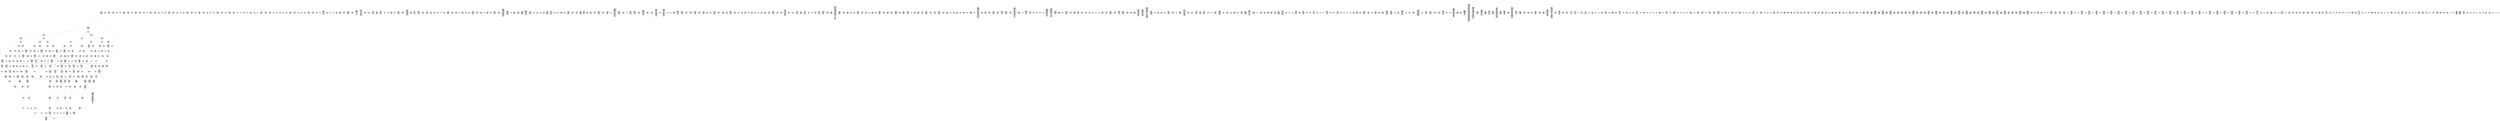 /* Generated by GvGen v.1.0 (https://www.github.com/stricaud/gvgen) */

digraph G {
compound=true;
   node1 [label="[anywhere]"];
   node2 [label="# 0x0
PUSHX Data
PUSHX Data
MSTORE
PUSHX LogicData
CALLDATASIZE
LT
PUSHX Data
JUMPI
"];
   node3 [label="# 0xd
PUSHX Data
CALLDATALOAD
PUSHX BitData
SHR
PUSHX LogicData
GT
PUSHX Data
JUMPI
"];
   node4 [label="# 0x1e
PUSHX LogicData
GT
PUSHX Data
JUMPI
"];
   node5 [label="# 0x29
PUSHX LogicData
GT
PUSHX Data
JUMPI
"];
   node6 [label="# 0x34
PUSHX LogicData
EQ
PUSHX Data
JUMPI
"];
   node7 [label="# 0x3f
PUSHX LogicData
EQ
PUSHX Data
JUMPI
"];
   node8 [label="# 0x4a
PUSHX LogicData
EQ
PUSHX Data
JUMPI
"];
   node9 [label="# 0x55
PUSHX LogicData
EQ
PUSHX Data
JUMPI
"];
   node10 [label="# 0x60
PUSHX Data
JUMP
"];
   node11 [label="# 0x64
JUMPDEST
PUSHX LogicData
EQ
PUSHX Data
JUMPI
"];
   node12 [label="# 0x70
PUSHX LogicData
EQ
PUSHX Data
JUMPI
"];
   node13 [label="# 0x7b
PUSHX LogicData
EQ
PUSHX Data
JUMPI
"];
   node14 [label="# 0x86
PUSHX Data
JUMP
"];
   node15 [label="# 0x8a
JUMPDEST
PUSHX LogicData
GT
PUSHX Data
JUMPI
"];
   node16 [label="# 0x96
PUSHX LogicData
EQ
PUSHX Data
JUMPI
"];
   node17 [label="# 0xa1
PUSHX LogicData
EQ
PUSHX Data
JUMPI
"];
   node18 [label="# 0xac
PUSHX LogicData
EQ
PUSHX Data
JUMPI
"];
   node19 [label="# 0xb7
PUSHX LogicData
EQ
PUSHX Data
JUMPI
"];
   node20 [label="# 0xc2
PUSHX Data
JUMP
"];
   node21 [label="# 0xc6
JUMPDEST
PUSHX LogicData
EQ
PUSHX Data
JUMPI
"];
   node22 [label="# 0xd2
PUSHX LogicData
EQ
PUSHX Data
JUMPI
"];
   node23 [label="# 0xdd
PUSHX LogicData
EQ
PUSHX Data
JUMPI
"];
   node24 [label="# 0xe8
PUSHX Data
JUMP
"];
   node25 [label="# 0xec
JUMPDEST
PUSHX LogicData
GT
PUSHX Data
JUMPI
"];
   node26 [label="# 0xf8
PUSHX LogicData
GT
PUSHX Data
JUMPI
"];
   node27 [label="# 0x103
PUSHX LogicData
EQ
PUSHX Data
JUMPI
"];
   node28 [label="# 0x10e
PUSHX LogicData
EQ
PUSHX Data
JUMPI
"];
   node29 [label="# 0x119
PUSHX LogicData
EQ
PUSHX Data
JUMPI
"];
   node30 [label="# 0x124
PUSHX LogicData
EQ
PUSHX Data
JUMPI
"];
   node31 [label="# 0x12f
PUSHX Data
JUMP
"];
   node32 [label="# 0x133
JUMPDEST
PUSHX LogicData
EQ
PUSHX Data
JUMPI
"];
   node33 [label="# 0x13f
PUSHX LogicData
EQ
PUSHX Data
JUMPI
"];
   node34 [label="# 0x14a
PUSHX LogicData
EQ
PUSHX Data
JUMPI
"];
   node35 [label="# 0x155
PUSHX Data
JUMP
"];
   node36 [label="# 0x159
JUMPDEST
PUSHX LogicData
GT
PUSHX Data
JUMPI
"];
   node37 [label="# 0x165
PUSHX LogicData
EQ
PUSHX Data
JUMPI
"];
   node38 [label="# 0x170
PUSHX LogicData
EQ
PUSHX Data
JUMPI
"];
   node39 [label="# 0x17b
PUSHX LogicData
EQ
PUSHX Data
JUMPI
"];
   node40 [label="# 0x186
PUSHX LogicData
EQ
PUSHX Data
JUMPI
"];
   node41 [label="# 0x191
PUSHX Data
JUMP
"];
   node42 [label="# 0x195
JUMPDEST
PUSHX LogicData
EQ
PUSHX Data
JUMPI
"];
   node43 [label="# 0x1a1
PUSHX LogicData
EQ
PUSHX Data
JUMPI
"];
   node44 [label="# 0x1ac
PUSHX LogicData
EQ
PUSHX Data
JUMPI
"];
   node45 [label="# 0x1b7
JUMPDEST
PUSHX Data
REVERT
"];
   node46 [label="# 0x1bc
JUMPDEST
CALLVALUE
ISZERO
PUSHX Data
JUMPI
"];
   node47 [label="# 0x1c4
PUSHX Data
REVERT
"];
   node48 [label="# 0x1c8
JUMPDEST
PUSHX Data
PUSHX ArithData
CALLDATASIZE
SUB
ADD
PUSHX Data
PUSHX Data
JUMP
"];
   node49 [label="# 0x1de
JUMPDEST
PUSHX Data
JUMP
"];
   node50 [label="# 0x1e3
JUMPDEST
PUSHX MemData
MLOAD
PUSHX Data
PUSHX Data
JUMP
"];
   node51 [label="# 0x1f0
JUMPDEST
PUSHX MemData
MLOAD
SUB
RETURN
"];
   node52 [label="# 0x1f9
JUMPDEST
CALLVALUE
ISZERO
PUSHX Data
JUMPI
"];
   node53 [label="# 0x201
PUSHX Data
REVERT
"];
   node54 [label="# 0x205
JUMPDEST
PUSHX Data
PUSHX ArithData
CALLDATASIZE
SUB
ADD
PUSHX Data
PUSHX Data
JUMP
"];
   node55 [label="# 0x21b
JUMPDEST
PUSHX Data
JUMP
"];
   node56 [label="# 0x220
JUMPDEST
STOP
"];
   node57 [label="# 0x222
JUMPDEST
CALLVALUE
ISZERO
PUSHX Data
JUMPI
"];
   node58 [label="# 0x22a
PUSHX Data
REVERT
"];
   node59 [label="# 0x22e
JUMPDEST
PUSHX Data
PUSHX Data
JUMP
"];
   node60 [label="# 0x237
JUMPDEST
PUSHX MemData
MLOAD
PUSHX Data
PUSHX Data
JUMP
"];
   node61 [label="# 0x244
JUMPDEST
PUSHX MemData
MLOAD
SUB
RETURN
"];
   node62 [label="# 0x24d
JUMPDEST
CALLVALUE
ISZERO
PUSHX Data
JUMPI
"];
   node63 [label="# 0x255
PUSHX Data
REVERT
"];
   node64 [label="# 0x259
JUMPDEST
PUSHX Data
PUSHX ArithData
CALLDATASIZE
SUB
ADD
PUSHX Data
PUSHX Data
JUMP
"];
   node65 [label="# 0x26f
JUMPDEST
PUSHX Data
JUMP
"];
   node66 [label="# 0x274
JUMPDEST
PUSHX MemData
MLOAD
PUSHX Data
PUSHX Data
JUMP
"];
   node67 [label="# 0x281
JUMPDEST
PUSHX MemData
MLOAD
SUB
RETURN
"];
   node68 [label="# 0x28a
JUMPDEST
CALLVALUE
ISZERO
PUSHX Data
JUMPI
"];
   node69 [label="# 0x292
PUSHX Data
REVERT
"];
   node70 [label="# 0x296
JUMPDEST
PUSHX Data
PUSHX ArithData
CALLDATASIZE
SUB
ADD
PUSHX Data
PUSHX Data
JUMP
"];
   node71 [label="# 0x2ac
JUMPDEST
PUSHX Data
JUMP
"];
   node72 [label="# 0x2b1
JUMPDEST
STOP
"];
   node73 [label="# 0x2b3
JUMPDEST
CALLVALUE
ISZERO
PUSHX Data
JUMPI
"];
   node74 [label="# 0x2bb
PUSHX Data
REVERT
"];
   node75 [label="# 0x2bf
JUMPDEST
PUSHX Data
PUSHX Data
JUMP
"];
   node76 [label="# 0x2c8
JUMPDEST
PUSHX MemData
MLOAD
PUSHX Data
PUSHX Data
JUMP
"];
   node77 [label="# 0x2d5
JUMPDEST
PUSHX MemData
MLOAD
SUB
RETURN
"];
   node78 [label="# 0x2de
JUMPDEST
CALLVALUE
ISZERO
PUSHX Data
JUMPI
"];
   node79 [label="# 0x2e6
PUSHX Data
REVERT
"];
   node80 [label="# 0x2ea
JUMPDEST
PUSHX Data
PUSHX Data
JUMP
"];
   node81 [label="# 0x2f3
JUMPDEST
PUSHX MemData
MLOAD
PUSHX Data
PUSHX Data
JUMP
"];
   node82 [label="# 0x300
JUMPDEST
PUSHX MemData
MLOAD
SUB
RETURN
"];
   node83 [label="# 0x309
JUMPDEST
CALLVALUE
ISZERO
PUSHX Data
JUMPI
"];
   node84 [label="# 0x311
PUSHX Data
REVERT
"];
   node85 [label="# 0x315
JUMPDEST
PUSHX Data
PUSHX ArithData
CALLDATASIZE
SUB
ADD
PUSHX Data
PUSHX Data
JUMP
"];
   node86 [label="# 0x32b
JUMPDEST
PUSHX Data
JUMP
"];
   node87 [label="# 0x330
JUMPDEST
STOP
"];
   node88 [label="# 0x332
JUMPDEST
CALLVALUE
ISZERO
PUSHX Data
JUMPI
"];
   node89 [label="# 0x33a
PUSHX Data
REVERT
"];
   node90 [label="# 0x33e
JUMPDEST
PUSHX Data
PUSHX ArithData
CALLDATASIZE
SUB
ADD
PUSHX Data
PUSHX Data
JUMP
"];
   node91 [label="# 0x354
JUMPDEST
PUSHX Data
JUMP
"];
   node92 [label="# 0x359
JUMPDEST
PUSHX MemData
MLOAD
PUSHX Data
PUSHX Data
JUMP
"];
   node93 [label="# 0x366
JUMPDEST
PUSHX MemData
MLOAD
SUB
RETURN
"];
   node94 [label="# 0x36f
JUMPDEST
CALLVALUE
ISZERO
PUSHX Data
JUMPI
"];
   node95 [label="# 0x377
PUSHX Data
REVERT
"];
   node96 [label="# 0x37b
JUMPDEST
PUSHX Data
PUSHX ArithData
CALLDATASIZE
SUB
ADD
PUSHX Data
PUSHX Data
JUMP
"];
   node97 [label="# 0x391
JUMPDEST
PUSHX Data
JUMP
"];
   node98 [label="# 0x396
JUMPDEST
STOP
"];
   node99 [label="# 0x398
JUMPDEST
CALLVALUE
ISZERO
PUSHX Data
JUMPI
"];
   node100 [label="# 0x3a0
PUSHX Data
REVERT
"];
   node101 [label="# 0x3a4
JUMPDEST
PUSHX Data
PUSHX ArithData
CALLDATASIZE
SUB
ADD
PUSHX Data
PUSHX Data
JUMP
"];
   node102 [label="# 0x3ba
JUMPDEST
PUSHX Data
JUMP
"];
   node103 [label="# 0x3bf
JUMPDEST
PUSHX MemData
MLOAD
PUSHX Data
PUSHX Data
JUMP
"];
   node104 [label="# 0x3cc
JUMPDEST
PUSHX MemData
MLOAD
SUB
RETURN
"];
   node105 [label="# 0x3d5
JUMPDEST
CALLVALUE
ISZERO
PUSHX Data
JUMPI
"];
   node106 [label="# 0x3dd
PUSHX Data
REVERT
"];
   node107 [label="# 0x3e1
JUMPDEST
PUSHX Data
PUSHX ArithData
CALLDATASIZE
SUB
ADD
PUSHX Data
PUSHX Data
JUMP
"];
   node108 [label="# 0x3f7
JUMPDEST
PUSHX Data
JUMP
"];
   node109 [label="# 0x3fc
JUMPDEST
PUSHX MemData
MLOAD
PUSHX Data
PUSHX Data
JUMP
"];
   node110 [label="# 0x409
JUMPDEST
PUSHX MemData
MLOAD
SUB
RETURN
"];
   node111 [label="# 0x412
JUMPDEST
CALLVALUE
ISZERO
PUSHX Data
JUMPI
"];
   node112 [label="# 0x41a
PUSHX Data
REVERT
"];
   node113 [label="# 0x41e
JUMPDEST
PUSHX Data
PUSHX ArithData
CALLDATASIZE
SUB
ADD
PUSHX Data
PUSHX Data
JUMP
"];
   node114 [label="# 0x434
JUMPDEST
PUSHX Data
JUMP
"];
   node115 [label="# 0x439
JUMPDEST
STOP
"];
   node116 [label="# 0x43b
JUMPDEST
CALLVALUE
ISZERO
PUSHX Data
JUMPI
"];
   node117 [label="# 0x443
PUSHX Data
REVERT
"];
   node118 [label="# 0x447
JUMPDEST
PUSHX Data
PUSHX ArithData
CALLDATASIZE
SUB
ADD
PUSHX Data
PUSHX Data
JUMP
"];
   node119 [label="# 0x45d
JUMPDEST
PUSHX Data
JUMP
"];
   node120 [label="# 0x462
JUMPDEST
PUSHX MemData
MLOAD
PUSHX Data
PUSHX Data
JUMP
"];
   node121 [label="# 0x46f
JUMPDEST
PUSHX MemData
MLOAD
SUB
RETURN
"];
   node122 [label="# 0x478
JUMPDEST
CALLVALUE
ISZERO
PUSHX Data
JUMPI
"];
   node123 [label="# 0x480
PUSHX Data
REVERT
"];
   node124 [label="# 0x484
JUMPDEST
PUSHX Data
PUSHX ArithData
CALLDATASIZE
SUB
ADD
PUSHX Data
PUSHX Data
JUMP
"];
   node125 [label="# 0x49a
JUMPDEST
PUSHX Data
JUMP
"];
   node126 [label="# 0x49f
JUMPDEST
PUSHX MemData
MLOAD
PUSHX Data
PUSHX Data
JUMP
"];
   node127 [label="# 0x4ac
JUMPDEST
PUSHX MemData
MLOAD
SUB
RETURN
"];
   node128 [label="# 0x4b5
JUMPDEST
CALLVALUE
ISZERO
PUSHX Data
JUMPI
"];
   node129 [label="# 0x4bd
PUSHX Data
REVERT
"];
   node130 [label="# 0x4c1
JUMPDEST
PUSHX Data
PUSHX Data
JUMP
"];
   node131 [label="# 0x4ca
JUMPDEST
STOP
"];
   node132 [label="# 0x4cc
JUMPDEST
PUSHX Data
PUSHX Data
JUMP
"];
   node133 [label="# 0x4d4
JUMPDEST
STOP
"];
   node134 [label="# 0x4d6
JUMPDEST
PUSHX Data
PUSHX ArithData
CALLDATASIZE
SUB
ADD
PUSHX Data
PUSHX Data
JUMP
"];
   node135 [label="# 0x4eb
JUMPDEST
PUSHX Data
JUMP
"];
   node136 [label="# 0x4f0
JUMPDEST
STOP
"];
   node137 [label="# 0x4f2
JUMPDEST
CALLVALUE
ISZERO
PUSHX Data
JUMPI
"];
   node138 [label="# 0x4fa
PUSHX Data
REVERT
"];
   node139 [label="# 0x4fe
JUMPDEST
PUSHX Data
PUSHX Data
JUMP
"];
   node140 [label="# 0x507
JUMPDEST
PUSHX MemData
MLOAD
PUSHX Data
PUSHX Data
JUMP
"];
   node141 [label="# 0x514
JUMPDEST
PUSHX MemData
MLOAD
SUB
RETURN
"];
   node142 [label="# 0x51d
JUMPDEST
CALLVALUE
ISZERO
PUSHX Data
JUMPI
"];
   node143 [label="# 0x525
PUSHX Data
REVERT
"];
   node144 [label="# 0x529
JUMPDEST
PUSHX Data
PUSHX ArithData
CALLDATASIZE
SUB
ADD
PUSHX Data
PUSHX Data
JUMP
"];
   node145 [label="# 0x53f
JUMPDEST
PUSHX Data
JUMP
"];
   node146 [label="# 0x544
JUMPDEST
STOP
"];
   node147 [label="# 0x546
JUMPDEST
CALLVALUE
ISZERO
PUSHX Data
JUMPI
"];
   node148 [label="# 0x54e
PUSHX Data
REVERT
"];
   node149 [label="# 0x552
JUMPDEST
PUSHX Data
PUSHX Data
JUMP
"];
   node150 [label="# 0x55b
JUMPDEST
PUSHX MemData
MLOAD
PUSHX Data
PUSHX Data
JUMP
"];
   node151 [label="# 0x568
JUMPDEST
PUSHX MemData
MLOAD
SUB
RETURN
"];
   node152 [label="# 0x571
JUMPDEST
CALLVALUE
ISZERO
PUSHX Data
JUMPI
"];
   node153 [label="# 0x579
PUSHX Data
REVERT
"];
   node154 [label="# 0x57d
JUMPDEST
PUSHX Data
PUSHX Data
JUMP
"];
   node155 [label="# 0x586
JUMPDEST
PUSHX MemData
MLOAD
PUSHX Data
PUSHX Data
JUMP
"];
   node156 [label="# 0x593
JUMPDEST
PUSHX MemData
MLOAD
SUB
RETURN
"];
   node157 [label="# 0x59c
JUMPDEST
CALLVALUE
ISZERO
PUSHX Data
JUMPI
"];
   node158 [label="# 0x5a4
PUSHX Data
REVERT
"];
   node159 [label="# 0x5a8
JUMPDEST
PUSHX Data
PUSHX ArithData
CALLDATASIZE
SUB
ADD
PUSHX Data
PUSHX Data
JUMP
"];
   node160 [label="# 0x5be
JUMPDEST
PUSHX Data
JUMP
"];
   node161 [label="# 0x5c3
JUMPDEST
STOP
"];
   node162 [label="# 0x5c5
JUMPDEST
CALLVALUE
ISZERO
PUSHX Data
JUMPI
"];
   node163 [label="# 0x5cd
PUSHX Data
REVERT
"];
   node164 [label="# 0x5d1
JUMPDEST
PUSHX Data
PUSHX ArithData
CALLDATASIZE
SUB
ADD
PUSHX Data
PUSHX Data
JUMP
"];
   node165 [label="# 0x5e7
JUMPDEST
PUSHX Data
JUMP
"];
   node166 [label="# 0x5ec
JUMPDEST
STOP
"];
   node167 [label="# 0x5ee
JUMPDEST
CALLVALUE
ISZERO
PUSHX Data
JUMPI
"];
   node168 [label="# 0x5f6
PUSHX Data
REVERT
"];
   node169 [label="# 0x5fa
JUMPDEST
PUSHX Data
PUSHX ArithData
CALLDATASIZE
SUB
ADD
PUSHX Data
PUSHX Data
JUMP
"];
   node170 [label="# 0x610
JUMPDEST
PUSHX Data
JUMP
"];
   node171 [label="# 0x615
JUMPDEST
PUSHX MemData
MLOAD
PUSHX Data
PUSHX Data
JUMP
"];
   node172 [label="# 0x622
JUMPDEST
PUSHX MemData
MLOAD
SUB
RETURN
"];
   node173 [label="# 0x62b
JUMPDEST
CALLVALUE
ISZERO
PUSHX Data
JUMPI
"];
   node174 [label="# 0x633
PUSHX Data
REVERT
"];
   node175 [label="# 0x637
JUMPDEST
PUSHX Data
PUSHX ArithData
CALLDATASIZE
SUB
ADD
PUSHX Data
PUSHX Data
JUMP
"];
   node176 [label="# 0x64d
JUMPDEST
PUSHX Data
JUMP
"];
   node177 [label="# 0x652
JUMPDEST
STOP
"];
   node178 [label="# 0x654
JUMPDEST
CALLVALUE
ISZERO
PUSHX Data
JUMPI
"];
   node179 [label="# 0x65c
PUSHX Data
REVERT
"];
   node180 [label="# 0x660
JUMPDEST
PUSHX Data
PUSHX ArithData
CALLDATASIZE
SUB
ADD
PUSHX Data
PUSHX Data
JUMP
"];
   node181 [label="# 0x676
JUMPDEST
PUSHX Data
JUMP
"];
   node182 [label="# 0x67b
JUMPDEST
PUSHX MemData
MLOAD
PUSHX Data
PUSHX Data
JUMP
"];
   node183 [label="# 0x688
JUMPDEST
PUSHX MemData
MLOAD
SUB
RETURN
"];
   node184 [label="# 0x691
JUMPDEST
CALLVALUE
ISZERO
PUSHX Data
JUMPI
"];
   node185 [label="# 0x699
PUSHX Data
REVERT
"];
   node186 [label="# 0x69d
JUMPDEST
PUSHX Data
PUSHX ArithData
CALLDATASIZE
SUB
ADD
PUSHX Data
PUSHX Data
JUMP
"];
   node187 [label="# 0x6b3
JUMPDEST
PUSHX Data
JUMP
"];
   node188 [label="# 0x6b8
JUMPDEST
STOP
"];
   node189 [label="# 0x6ba
JUMPDEST
PUSHX Data
PUSHX BitData
PUSHX BitData
NOT
AND
PUSHX BitData
NOT
AND
EQ
PUSHX Data
JUMPI
"];
   node190 [label="# 0x723
PUSHX Data
PUSHX Data
JUMP
"];
   node191 [label="# 0x72c
JUMPDEST
"];
   node192 [label="# 0x72d
JUMPDEST
JUMP
"];
   node193 [label="# 0x734
JUMPDEST
PUSHX Data
PUSHX Data
JUMP
"];
   node194 [label="# 0x73c
JUMPDEST
PUSHX BitData
AND
PUSHX Data
PUSHX Data
JUMP
"];
   node195 [label="# 0x75a
JUMPDEST
PUSHX BitData
AND
EQ
PUSHX Data
JUMPI
"];
   node196 [label="# 0x776
PUSHX MemData
MLOAD
PUSHX Data
MSTORE
PUSHX ArithData
ADD
PUSHX Data
PUSHX Data
JUMP
"];
   node197 [label="# 0x7a7
JUMPDEST
PUSHX MemData
MLOAD
SUB
REVERT
"];
   node198 [label="# 0x7b0
JUMPDEST
PUSHX StorData
PUSHX ArithData
PUSHX ArithData
EXP
SLOAD
PUSHX ArithData
MUL
NOT
AND
ISZERO
ISZERO
MUL
OR
SSTORE
JUMP
"];
   node199 [label="# 0x7cd
JUMPDEST
PUSHX Data
PUSHX StorData
SLOAD
PUSHX Data
PUSHX Data
JUMP
"];
   node200 [label="# 0x7dc
JUMPDEST
PUSHX ArithData
ADD
PUSHX ArithData
DIV
MUL
PUSHX ArithData
ADD
PUSHX MemData
MLOAD
ADD
PUSHX Data
MSTORE
MSTORE
PUSHX ArithData
ADD
SLOAD
PUSHX Data
PUSHX Data
JUMP
"];
   node201 [label="# 0x808
JUMPDEST
ISZERO
PUSHX Data
JUMPI
"];
   node202 [label="# 0x80f
PUSHX LogicData
LT
PUSHX Data
JUMPI
"];
   node203 [label="# 0x817
PUSHX ArithData
SLOAD
DIV
MUL
MSTORE
PUSHX ArithData
ADD
PUSHX Data
JUMP
"];
   node204 [label="# 0x82a
JUMPDEST
ADD
PUSHX Data
MSTORE
PUSHX Data
PUSHX Data
SHA3
"];
   node205 [label="# 0x838
JUMPDEST
SLOAD
MSTORE
PUSHX ArithData
ADD
PUSHX ArithData
ADD
GT
PUSHX Data
JUMPI
"];
   node206 [label="# 0x84c
SUB
PUSHX BitData
AND
ADD
"];
   node207 [label="# 0x855
JUMPDEST
JUMP
"];
   node208 [label="# 0x85f
JUMPDEST
PUSHX Data
PUSHX Data
PUSHX Data
JUMP
"];
   node209 [label="# 0x86a
JUMPDEST
PUSHX Data
JUMPI
"];
   node210 [label="# 0x86f
PUSHX MemData
MLOAD
PUSHX Data
MSTORE
PUSHX ArithData
ADD
PUSHX Data
PUSHX Data
JUMP
"];
   node211 [label="# 0x8a0
JUMPDEST
PUSHX MemData
MLOAD
SUB
REVERT
"];
   node212 [label="# 0x8a9
JUMPDEST
PUSHX Data
PUSHX ArithData
MSTORE
PUSHX ArithData
ADD
MSTORE
PUSHX ArithData
ADD
PUSHX Data
SHA3
PUSHX ArithData
SLOAD
PUSHX ArithData
EXP
DIV
PUSHX BitData
AND
JUMP
"];
   node213 [label="# 0x8e4
JUMPDEST
PUSHX Data
PUSHX Data
PUSHX Data
JUMP
"];
   node214 [label="# 0x8ef
JUMPDEST
PUSHX BitData
AND
PUSHX BitData
AND
EQ
ISZERO
PUSHX Data
JUMPI
"];
   node215 [label="# 0x926
PUSHX MemData
MLOAD
PUSHX Data
MSTORE
PUSHX ArithData
ADD
PUSHX Data
PUSHX Data
JUMP
"];
   node216 [label="# 0x957
JUMPDEST
PUSHX MemData
MLOAD
SUB
REVERT
"];
   node217 [label="# 0x960
JUMPDEST
PUSHX BitData
AND
PUSHX Data
PUSHX Data
JUMP
"];
   node218 [label="# 0x97f
JUMPDEST
PUSHX BitData
AND
EQ
PUSHX Data
JUMPI
"];
   node219 [label="# 0x99c
PUSHX Data
PUSHX Data
PUSHX Data
JUMP
"];
   node220 [label="# 0x9a8
JUMPDEST
PUSHX Data
JUMP
"];
   node221 [label="# 0x9ad
JUMPDEST
"];
   node222 [label="# 0x9ae
JUMPDEST
PUSHX Data
JUMPI
"];
   node223 [label="# 0x9b3
PUSHX MemData
MLOAD
PUSHX Data
MSTORE
PUSHX ArithData
ADD
PUSHX Data
PUSHX Data
JUMP
"];
   node224 [label="# 0x9e4
JUMPDEST
PUSHX MemData
MLOAD
SUB
REVERT
"];
   node225 [label="# 0x9ed
JUMPDEST
PUSHX Data
PUSHX Data
JUMP
"];
   node226 [label="# 0x9f7
JUMPDEST
JUMP
"];
   node227 [label="# 0x9fc
JUMPDEST
PUSHX StorData
PUSHX ArithData
SLOAD
PUSHX ArithData
EXP
DIV
PUSHX BitData
AND
JUMP
"];
   node228 [label="# 0xa0f
JUMPDEST
PUSHX Data
PUSHX StorData
SLOAD
JUMP
"];
   node229 [label="# 0xa1c
JUMPDEST
PUSHX Data
PUSHX Data
PUSHX Data
JUMP
"];
   node230 [label="# 0xa27
JUMPDEST
PUSHX Data
JUMP
"];
   node231 [label="# 0xa2d
JUMPDEST
PUSHX Data
JUMPI
"];
   node232 [label="# 0xa32
PUSHX MemData
MLOAD
PUSHX Data
MSTORE
PUSHX ArithData
ADD
PUSHX Data
PUSHX Data
JUMP
"];
   node233 [label="# 0xa63
JUMPDEST
PUSHX MemData
MLOAD
SUB
REVERT
"];
   node234 [label="# 0xa6c
JUMPDEST
PUSHX Data
PUSHX Data
JUMP
"];
   node235 [label="# 0xa77
JUMPDEST
JUMP
"];
   node236 [label="# 0xa7c
JUMPDEST
PUSHX Data
PUSHX Data
PUSHX Data
JUMP
"];
   node237 [label="# 0xa87
JUMPDEST
LT
PUSHX Data
JUMPI
"];
   node238 [label="# 0xa8e
PUSHX MemData
MLOAD
PUSHX Data
MSTORE
PUSHX ArithData
ADD
PUSHX Data
PUSHX Data
JUMP
"];
   node239 [label="# 0xabf
JUMPDEST
PUSHX MemData
MLOAD
SUB
REVERT
"];
   node240 [label="# 0xac8
JUMPDEST
PUSHX Data
PUSHX ArithData
PUSHX BitData
AND
PUSHX BitData
AND
MSTORE
PUSHX ArithData
ADD
MSTORE
PUSHX ArithData
ADD
PUSHX Data
SHA3
PUSHX ArithData
MSTORE
PUSHX ArithData
ADD
MSTORE
PUSHX ArithData
ADD
PUSHX Data
SHA3
SLOAD
JUMP
"];
   node241 [label="# 0xb21
JUMPDEST
PUSHX Data
PUSHX MemData
MLOAD
PUSHX ArithData
ADD
PUSHX Data
MSTORE
PUSHX Data
MSTORE
PUSHX Data
JUMP
"];
   node242 [label="# 0xb3c
JUMPDEST
JUMP
"];
   node243 [label="# 0xb41
JUMPDEST
PUSHX Data
PUSHX Data
PUSHX Data
PUSHX Data
JUMP
"];
   node244 [label="# 0xb4e
JUMPDEST
PUSHX Data
PUSHX LogicData
GT
ISZERO
PUSHX Data
JUMPI
"];
   node245 [label="# 0xb64
PUSHX Data
PUSHX Data
MSTORE
PUSHX Data
PUSHX Data
MSTORE
PUSHX Data
PUSHX Data
REVERT
"];
   node246 [label="# 0xb92
JUMPDEST
PUSHX MemData
MLOAD
MSTORE
PUSHX ArithData
MUL
PUSHX ArithData
ADD
ADD
PUSHX Data
MSTORE
ISZERO
PUSHX Data
JUMPI
"];
   node247 [label="# 0xbac
PUSHX ArithData
ADD
PUSHX ArithData
MUL
CALLDATASIZE
CALLDATACOPY
ADD
"];
   node248 [label="# 0xbc0
JUMPDEST
PUSHX Data
"];
   node249 [label="# 0xbc6
JUMPDEST
LT
ISZERO
PUSHX Data
JUMPI
"];
   node250 [label="# 0xbcf
PUSHX Data
PUSHX Data
JUMP
"];
   node251 [label="# 0xbd8
JUMPDEST
MLOAD
LT
PUSHX Data
JUMPI
"];
   node252 [label="# 0xbe3
PUSHX Data
PUSHX Data
MSTORE
PUSHX Data
PUSHX Data
MSTORE
PUSHX Data
PUSHX Data
REVERT
"];
   node253 [label="# 0xc11
JUMPDEST
PUSHX ArithData
MUL
PUSHX ArithData
ADD
ADD
MSTORE
PUSHX Data
PUSHX Data
JUMP
"];
   node254 [label="# 0xc28
JUMPDEST
PUSHX Data
JUMP
"];
   node255 [label="# 0xc30
JUMPDEST
JUMP
"];
   node256 [label="# 0xc3b
JUMPDEST
PUSHX Data
PUSHX Data
PUSHX Data
JUMP
"];
   node257 [label="# 0xc45
JUMPDEST
LT
PUSHX Data
JUMPI
"];
   node258 [label="# 0xc4c
PUSHX MemData
MLOAD
PUSHX Data
MSTORE
PUSHX ArithData
ADD
PUSHX Data
PUSHX Data
JUMP
"];
   node259 [label="# 0xc7d
JUMPDEST
PUSHX MemData
MLOAD
SUB
REVERT
"];
   node260 [label="# 0xc86
JUMPDEST
PUSHX StorData
SLOAD
LT
PUSHX Data
JUMPI
"];
   node261 [label="# 0xc92
PUSHX Data
PUSHX Data
MSTORE
PUSHX Data
PUSHX Data
MSTORE
PUSHX Data
PUSHX Data
REVERT
"];
   node262 [label="# 0xcc0
JUMPDEST
PUSHX Data
MSTORE
PUSHX Data
PUSHX Data
SHA3
ADD
SLOAD
JUMP
"];
   node263 [label="# 0xcd2
JUMPDEST
PUSHX Data
PUSHX Data
JUMP
"];
   node264 [label="# 0xcda
JUMPDEST
PUSHX BitData
AND
PUSHX Data
PUSHX Data
JUMP
"];
   node265 [label="# 0xcf8
JUMPDEST
PUSHX BitData
AND
EQ
PUSHX Data
JUMPI
"];
   node266 [label="# 0xd14
PUSHX MemData
MLOAD
PUSHX Data
MSTORE
PUSHX ArithData
ADD
PUSHX Data
PUSHX Data
JUMP
"];
   node267 [label="# 0xd45
JUMPDEST
PUSHX MemData
MLOAD
SUB
REVERT
"];
   node268 [label="# 0xd4e
JUMPDEST
PUSHX Data
MLOAD
PUSHX ArithData
ADD
PUSHX Data
PUSHX Data
JUMP
"];
   node269 [label="# 0xd64
JUMPDEST
JUMP
"];
   node270 [label="# 0xd68
JUMPDEST
PUSHX Data
PUSHX Data
PUSHX ArithData
MSTORE
PUSHX ArithData
ADD
MSTORE
PUSHX ArithData
ADD
PUSHX Data
SHA3
PUSHX ArithData
SLOAD
PUSHX ArithData
EXP
DIV
PUSHX BitData
AND
PUSHX BitData
PUSHX BitData
AND
PUSHX BitData
AND
EQ
ISZERO
PUSHX Data
JUMPI
"];
   node271 [label="# 0xdd7
PUSHX MemData
MLOAD
PUSHX Data
MSTORE
PUSHX ArithData
ADD
PUSHX Data
PUSHX Data
JUMP
"];
   node272 [label="# 0xe08
JUMPDEST
PUSHX MemData
MLOAD
SUB
REVERT
"];
   node273 [label="# 0xe11
JUMPDEST
JUMP
"];
   node274 [label="# 0xe1a
JUMPDEST
PUSHX BitData
PUSHX BitData
AND
PUSHX BitData
AND
EQ
ISZERO
PUSHX Data
JUMPI
"];
   node275 [label="# 0xe51
PUSHX MemData
MLOAD
PUSHX Data
MSTORE
PUSHX ArithData
ADD
PUSHX Data
PUSHX Data
JUMP
"];
   node276 [label="# 0xe82
JUMPDEST
PUSHX MemData
MLOAD
SUB
REVERT
"];
   node277 [label="# 0xe8b
JUMPDEST
PUSHX Data
PUSHX ArithData
PUSHX BitData
AND
PUSHX BitData
AND
MSTORE
PUSHX ArithData
ADD
MSTORE
PUSHX ArithData
ADD
PUSHX Data
SHA3
SLOAD
JUMP
"];
   node278 [label="# 0xed2
JUMPDEST
PUSHX Data
PUSHX Data
JUMP
"];
   node279 [label="# 0xeda
JUMPDEST
PUSHX BitData
AND
PUSHX Data
PUSHX Data
JUMP
"];
   node280 [label="# 0xef8
JUMPDEST
PUSHX BitData
AND
EQ
PUSHX Data
JUMPI
"];
   node281 [label="# 0xf14
PUSHX MemData
MLOAD
PUSHX Data
MSTORE
PUSHX ArithData
ADD
PUSHX Data
PUSHX Data
JUMP
"];
   node282 [label="# 0xf45
JUMPDEST
PUSHX MemData
MLOAD
SUB
REVERT
"];
   node283 [label="# 0xf4e
JUMPDEST
PUSHX BitData
PUSHX BitData
AND
PUSHX StorData
PUSHX ArithData
SLOAD
PUSHX ArithData
EXP
DIV
PUSHX BitData
AND
PUSHX BitData
AND
PUSHX Data
PUSHX MemData
MLOAD
PUSHX MemData
MLOAD
SUB
LOGX
PUSHX BitData
PUSHX StorData
PUSHX ArithData
PUSHX ArithData
EXP
SLOAD
PUSHX ArithData
MUL
NOT
AND
PUSHX BitData
AND
MUL
OR
SSTORE
JUMP
"];
   node284 [label="# 0x100f
JUMPDEST
PUSHX Data
PUSHX Data
JUMP
"];
   node285 [label="# 0x1017
JUMPDEST
PUSHX BitData
AND
PUSHX Data
PUSHX Data
JUMP
"];
   node286 [label="# 0x1035
JUMPDEST
PUSHX BitData
AND
EQ
PUSHX Data
JUMPI
"];
   node287 [label="# 0x1051
PUSHX MemData
MLOAD
PUSHX Data
MSTORE
PUSHX ArithData
ADD
PUSHX Data
PUSHX Data
JUMP
"];
   node288 [label="# 0x1082
JUMPDEST
PUSHX MemData
MLOAD
SUB
REVERT
"];
   node289 [label="# 0x108b
JUMPDEST
PUSHX Data
PUSHX Data
SELFBALANCE
PUSHX Data
PUSHX Data
JUMP
"];
   node290 [label="# 0x109a
JUMPDEST
PUSHX StorData
PUSHX ArithData
SLOAD
PUSHX ArithData
EXP
DIV
PUSHX BitData
AND
PUSHX BitData
AND
PUSHX ArithData
ISZERO
MUL
PUSHX MemData
MLOAD
PUSHX Data
PUSHX MemData
MLOAD
SUB
CALL
PUSHX Data
JUMPI
"];
   node291 [label="# 0x10f8
PUSHX Data
REVERT
"];
   node292 [label="# 0x10fc
JUMPDEST
PUSHX StorData
PUSHX ArithData
SLOAD
PUSHX ArithData
EXP
DIV
PUSHX BitData
AND
PUSHX BitData
AND
PUSHX ArithData
ISZERO
MUL
PUSHX MemData
MLOAD
PUSHX Data
PUSHX MemData
MLOAD
SUB
CALL
PUSHX Data
JUMPI
"];
   node293 [label="# 0x1158
PUSHX Data
REVERT
"];
   node294 [label="# 0x115c
JUMPDEST
JUMP
"];
   node295 [label="# 0x115f
JUMPDEST
PUSHX Data
PUSHX Data
PUSHX Data
JUMP
"];
   node296 [label="# 0x1169
JUMPDEST
PUSHX StorData
PUSHX ArithData
SLOAD
PUSHX ArithData
EXP
DIV
PUSHX BitData
AND
ISZERO
PUSHX Data
JUMPI
"];
   node297 [label="# 0x1181
PUSHX MemData
MLOAD
PUSHX Data
MSTORE
PUSHX ArithData
ADD
PUSHX Data
PUSHX Data
JUMP
"];
   node298 [label="# 0x11b2
JUMPDEST
PUSHX MemData
MLOAD
SUB
REVERT
"];
   node299 [label="# 0x11bb
JUMPDEST
PUSHX LogicData
LT
PUSHX Data
JUMPI
"];
   node300 [label="# 0x11c4
PUSHX MemData
MLOAD
PUSHX Data
MSTORE
PUSHX ArithData
ADD
PUSHX Data
PUSHX Data
JUMP
"];
   node301 [label="# 0x11f5
JUMPDEST
PUSHX MemData
MLOAD
SUB
REVERT
"];
   node302 [label="# 0x11fe
JUMPDEST
PUSHX StorData
SLOAD
PUSHX Data
PUSHX Data
PUSHX Data
JUMP
"];
   node303 [label="# 0x120e
JUMPDEST
PUSHX Data
PUSHX Data
JUMP
"];
   node304 [label="# 0x121a
JUMPDEST
LT
PUSHX Data
JUMPI
"];
   node305 [label="# 0x1220
PUSHX MemData
MLOAD
PUSHX Data
MSTORE
PUSHX ArithData
ADD
PUSHX Data
PUSHX Data
JUMP
"];
   node306 [label="# 0x1251
JUMPDEST
PUSHX MemData
MLOAD
SUB
REVERT
"];
   node307 [label="# 0x125a
JUMPDEST
PUSHX StorData
SLOAD
PUSHX Data
PUSHX Data
JUMP
"];
   node308 [label="# 0x1268
JUMPDEST
CALLVALUE
LT
ISZERO
PUSHX Data
JUMPI
"];
   node309 [label="# 0x1270
PUSHX MemData
MLOAD
PUSHX Data
MSTORE
PUSHX ArithData
ADD
PUSHX Data
PUSHX Data
JUMP
"];
   node310 [label="# 0x12a1
JUMPDEST
PUSHX MemData
MLOAD
SUB
REVERT
"];
   node311 [label="# 0x12aa
JUMPDEST
PUSHX Data
"];
   node312 [label="# 0x12ad
JUMPDEST
LT
ISZERO
PUSHX Data
JUMPI
"];
   node313 [label="# 0x12b6
PUSHX Data
CALLER
PUSHX Data
PUSHX Data
JUMP
"];
   node314 [label="# 0x12c5
JUMPDEST
PUSHX Data
JUMP
"];
   node315 [label="# 0x12ca
JUMPDEST
PUSHX Data
PUSHX Data
JUMP
"];
   node316 [label="# 0x12d5
JUMPDEST
PUSHX Data
JUMP
"];
   node317 [label="# 0x12dd
JUMPDEST
JUMP
"];
   node318 [label="# 0x12e2
JUMPDEST
PUSHX Data
PUSHX StorData
PUSHX ArithData
SLOAD
PUSHX ArithData
EXP
DIV
PUSHX BitData
AND
JUMP
"];
   node319 [label="# 0x130c
JUMPDEST
PUSHX Data
PUSHX Data
JUMP
"];
   node320 [label="# 0x1314
JUMPDEST
PUSHX BitData
AND
PUSHX Data
PUSHX Data
JUMP
"];
   node321 [label="# 0x1332
JUMPDEST
PUSHX BitData
AND
EQ
PUSHX Data
JUMPI
"];
   node322 [label="# 0x134e
PUSHX MemData
MLOAD
PUSHX Data
MSTORE
PUSHX ArithData
ADD
PUSHX Data
PUSHX Data
JUMP
"];
   node323 [label="# 0x137f
JUMPDEST
PUSHX MemData
MLOAD
SUB
REVERT
"];
   node324 [label="# 0x1388
JUMPDEST
PUSHX Data
SSTORE
JUMP
"];
   node325 [label="# 0x1392
JUMPDEST
PUSHX Data
PUSHX StorData
SLOAD
PUSHX Data
PUSHX Data
JUMP
"];
   node326 [label="# 0x13a1
JUMPDEST
PUSHX ArithData
ADD
PUSHX ArithData
DIV
MUL
PUSHX ArithData
ADD
PUSHX MemData
MLOAD
ADD
PUSHX Data
MSTORE
MSTORE
PUSHX ArithData
ADD
SLOAD
PUSHX Data
PUSHX Data
JUMP
"];
   node327 [label="# 0x13cd
JUMPDEST
ISZERO
PUSHX Data
JUMPI
"];
   node328 [label="# 0x13d4
PUSHX LogicData
LT
PUSHX Data
JUMPI
"];
   node329 [label="# 0x13dc
PUSHX ArithData
SLOAD
DIV
MUL
MSTORE
PUSHX ArithData
ADD
PUSHX Data
JUMP
"];
   node330 [label="# 0x13ef
JUMPDEST
ADD
PUSHX Data
MSTORE
PUSHX Data
PUSHX Data
SHA3
"];
   node331 [label="# 0x13fd
JUMPDEST
SLOAD
MSTORE
PUSHX ArithData
ADD
PUSHX ArithData
ADD
GT
PUSHX Data
JUMPI
"];
   node332 [label="# 0x1411
SUB
PUSHX BitData
AND
ADD
"];
   node333 [label="# 0x141a
JUMPDEST
JUMP
"];
   node334 [label="# 0x1424
JUMPDEST
PUSHX Data
PUSHX StorData
SLOAD
JUMP
"];
   node335 [label="# 0x142e
JUMPDEST
PUSHX Data
PUSHX Data
JUMP
"];
   node336 [label="# 0x1436
JUMPDEST
PUSHX BitData
AND
PUSHX BitData
AND
EQ
ISZERO
PUSHX Data
JUMPI
"];
   node337 [label="# 0x146a
PUSHX MemData
MLOAD
PUSHX Data
MSTORE
PUSHX ArithData
ADD
PUSHX Data
PUSHX Data
JUMP
"];
   node338 [label="# 0x149b
JUMPDEST
PUSHX MemData
MLOAD
SUB
REVERT
"];
   node339 [label="# 0x14a4
JUMPDEST
PUSHX Data
PUSHX Data
PUSHX Data
PUSHX Data
JUMP
"];
   node340 [label="# 0x14b1
JUMPDEST
PUSHX BitData
AND
PUSHX BitData
AND
MSTORE
PUSHX ArithData
ADD
MSTORE
PUSHX ArithData
ADD
PUSHX Data
SHA3
PUSHX ArithData
PUSHX BitData
AND
PUSHX BitData
AND
MSTORE
PUSHX ArithData
ADD
MSTORE
PUSHX ArithData
ADD
PUSHX Data
SHA3
PUSHX ArithData
PUSHX ArithData
EXP
SLOAD
PUSHX ArithData
MUL
NOT
AND
ISZERO
ISZERO
MUL
OR
SSTORE
PUSHX BitData
AND
PUSHX Data
PUSHX Data
JUMP
"];
   node341 [label="# 0x155e
JUMPDEST
PUSHX BitData
AND
PUSHX Data
PUSHX MemData
MLOAD
PUSHX Data
PUSHX Data
JUMP
"];
   node342 [label="# 0x15a3
JUMPDEST
PUSHX MemData
MLOAD
SUB
LOGX
JUMP
"];
   node343 [label="# 0x15af
JUMPDEST
PUSHX Data
PUSHX Data
PUSHX Data
JUMP
"];
   node344 [label="# 0x15ba
JUMPDEST
PUSHX Data
JUMP
"];
   node345 [label="# 0x15c0
JUMPDEST
PUSHX Data
JUMPI
"];
   node346 [label="# 0x15c5
PUSHX MemData
MLOAD
PUSHX Data
MSTORE
PUSHX ArithData
ADD
PUSHX Data
PUSHX Data
JUMP
"];
   node347 [label="# 0x15f6
JUMPDEST
PUSHX MemData
MLOAD
SUB
REVERT
"];
   node348 [label="# 0x15ff
JUMPDEST
PUSHX Data
PUSHX Data
JUMP
"];
   node349 [label="# 0x160b
JUMPDEST
JUMP
"];
   node350 [label="# 0x1611
JUMPDEST
PUSHX Data
PUSHX Data
PUSHX Data
JUMP
"];
   node351 [label="# 0x161c
JUMPDEST
PUSHX Data
JUMPI
"];
   node352 [label="# 0x1621
PUSHX MemData
MLOAD
PUSHX Data
MSTORE
PUSHX ArithData
ADD
PUSHX Data
PUSHX Data
JUMP
"];
   node353 [label="# 0x1652
JUMPDEST
PUSHX MemData
MLOAD
SUB
REVERT
"];
   node354 [label="# 0x165b
JUMPDEST
PUSHX Data
PUSHX Data
PUSHX Data
JUMP
"];
   node355 [label="# 0x1665
JUMPDEST
PUSHX LogicData
MLOAD
GT
PUSHX Data
JUMPI
"];
   node356 [label="# 0x1671
PUSHX MemData
MLOAD
PUSHX ArithData
ADD
PUSHX Data
MSTORE
PUSHX Data
MSTORE
PUSHX Data
JUMP
"];
   node357 [label="# 0x1685
JUMPDEST
PUSHX Data
PUSHX Data
JUMP
"];
   node358 [label="# 0x168f
JUMPDEST
PUSHX MemData
MLOAD
PUSHX ArithData
ADD
PUSHX Data
PUSHX Data
JUMP
"];
   node359 [label="# 0x16a0
JUMPDEST
PUSHX MemData
MLOAD
PUSHX ArithData
SUB
SUB
MSTORE
PUSHX Data
MSTORE
"];
   node360 [label="# 0x16b0
JUMPDEST
JUMP
"];
   node361 [label="# 0x16b8
JUMPDEST
PUSHX Data
PUSHX Data
JUMP
"];
   node362 [label="# 0x16c0
JUMPDEST
PUSHX BitData
AND
PUSHX Data
PUSHX Data
JUMP
"];
   node363 [label="# 0x16de
JUMPDEST
PUSHX BitData
AND
EQ
PUSHX Data
JUMPI
"];
   node364 [label="# 0x16fa
PUSHX MemData
MLOAD
PUSHX Data
MSTORE
PUSHX ArithData
ADD
PUSHX Data
PUSHX Data
JUMP
"];
   node365 [label="# 0x172b
JUMPDEST
PUSHX MemData
MLOAD
SUB
REVERT
"];
   node366 [label="# 0x1734
JUMPDEST
PUSHX StorData
SLOAD
GT
ISZERO
PUSHX Data
JUMPI
"];
   node367 [label="# 0x173f
PUSHX MemData
MLOAD
PUSHX Data
MSTORE
PUSHX ArithData
ADD
PUSHX Data
PUSHX Data
JUMP
"];
   node368 [label="# 0x1770
JUMPDEST
PUSHX MemData
MLOAD
SUB
REVERT
"];
   node369 [label="# 0x1779
JUMPDEST
PUSHX Data
PUSHX Data
PUSHX Data
JUMP
"];
   node370 [label="# 0x1783
JUMPDEST
PUSHX Data
"];
   node371 [label="# 0x1788
JUMPDEST
LT
ISZERO
PUSHX Data
JUMPI
"];
   node372 [label="# 0x1791
PUSHX Data
PUSHX Data
PUSHX Data
JUMP
"];
   node373 [label="# 0x17a0
JUMPDEST
PUSHX Data
JUMP
"];
   node374 [label="# 0x17a5
JUMPDEST
PUSHX Data
PUSHX Data
JUMP
"];
   node375 [label="# 0x17b0
JUMPDEST
PUSHX Data
JUMP
"];
   node376 [label="# 0x17b8
JUMPDEST
PUSHX StorData
PUSHX Data
SLOAD
PUSHX Data
PUSHX Data
JUMP
"];
   node377 [label="# 0x17cb
JUMPDEST
SSTORE
JUMP
"];
   node378 [label="# 0x17d7
JUMPDEST
PUSHX Data
PUSHX Data
PUSHX ArithData
PUSHX BitData
AND
PUSHX BitData
AND
MSTORE
PUSHX ArithData
ADD
MSTORE
PUSHX ArithData
ADD
PUSHX Data
SHA3
PUSHX ArithData
PUSHX BitData
AND
PUSHX BitData
AND
MSTORE
PUSHX ArithData
ADD
MSTORE
PUSHX ArithData
ADD
PUSHX Data
SHA3
PUSHX ArithData
SLOAD
PUSHX ArithData
EXP
DIV
PUSHX BitData
AND
JUMP
"];
   node379 [label="# 0x186b
JUMPDEST
PUSHX Data
PUSHX Data
JUMP
"];
   node380 [label="# 0x1873
JUMPDEST
PUSHX BitData
AND
PUSHX Data
PUSHX Data
JUMP
"];
   node381 [label="# 0x1891
JUMPDEST
PUSHX BitData
AND
EQ
PUSHX Data
JUMPI
"];
   node382 [label="# 0x18ad
PUSHX MemData
MLOAD
PUSHX Data
MSTORE
PUSHX ArithData
ADD
PUSHX Data
PUSHX Data
JUMP
"];
   node383 [label="# 0x18de
JUMPDEST
PUSHX MemData
MLOAD
SUB
REVERT
"];
   node384 [label="# 0x18e7
JUMPDEST
PUSHX BitData
PUSHX BitData
AND
PUSHX BitData
AND
EQ
ISZERO
PUSHX Data
JUMPI
"];
   node385 [label="# 0x191d
PUSHX MemData
MLOAD
PUSHX Data
MSTORE
PUSHX ArithData
ADD
PUSHX Data
PUSHX Data
JUMP
"];
   node386 [label="# 0x194e
JUMPDEST
PUSHX MemData
MLOAD
SUB
REVERT
"];
   node387 [label="# 0x1957
JUMPDEST
PUSHX BitData
AND
PUSHX StorData
PUSHX ArithData
SLOAD
PUSHX ArithData
EXP
DIV
PUSHX BitData
AND
PUSHX BitData
AND
PUSHX Data
PUSHX MemData
MLOAD
PUSHX MemData
MLOAD
SUB
LOGX
PUSHX StorData
PUSHX ArithData
PUSHX ArithData
EXP
SLOAD
PUSHX ArithData
MUL
NOT
AND
PUSHX BitData
AND
MUL
OR
SSTORE
JUMP
"];
   node388 [label="# 0x1a17
JUMPDEST
PUSHX Data
EXTCODESIZE
PUSHX LogicData
GT
JUMP
"];
   node389 [label="# 0x1a2a
JUMPDEST
JUMP
"];
   node390 [label="# 0x1a2f
JUMPDEST
PUSHX Data
PUSHX BitData
PUSHX BitData
NOT
AND
PUSHX BitData
NOT
AND
EQ
PUSHX Data
JUMPI
"];
   node391 [label="# 0x1a98
PUSHX BitData
PUSHX BitData
NOT
AND
PUSHX BitData
NOT
AND
EQ
"];
   node392 [label="# 0x1afa
JUMPDEST
PUSHX Data
JUMPI
"];
   node393 [label="# 0x1b00
PUSHX Data
PUSHX Data
JUMP
"];
   node394 [label="# 0x1b09
JUMPDEST
"];
   node395 [label="# 0x1b0a
JUMPDEST
JUMP
"];
   node396 [label="# 0x1b11
JUMPDEST
PUSHX Data
CALLER
JUMP
"];
   node397 [label="# 0x1b19
JUMPDEST
PUSHX BitData
PUSHX BitData
AND
PUSHX Data
PUSHX ArithData
MSTORE
PUSHX ArithData
ADD
MSTORE
PUSHX ArithData
ADD
PUSHX Data
SHA3
PUSHX ArithData
SLOAD
PUSHX ArithData
EXP
DIV
PUSHX BitData
AND
PUSHX BitData
AND
EQ
ISZERO
JUMP
"];
   node398 [label="# 0x1b85
JUMPDEST
PUSHX Data
PUSHX ArithData
MSTORE
PUSHX ArithData
ADD
MSTORE
PUSHX ArithData
ADD
PUSHX Data
SHA3
PUSHX ArithData
PUSHX ArithData
EXP
SLOAD
PUSHX ArithData
MUL
NOT
AND
PUSHX BitData
AND
MUL
OR
SSTORE
PUSHX BitData
AND
PUSHX Data
PUSHX Data
JUMP
"];
   node399 [label="# 0x1bf8
JUMPDEST
PUSHX BitData
AND
PUSHX Data
PUSHX MemData
MLOAD
PUSHX MemData
MLOAD
SUB
LOGX
JUMP
"];
   node400 [label="# 0x1c3e
JUMPDEST
PUSHX Data
PUSHX Data
PUSHX Data
JUMP
"];
   node401 [label="# 0x1c49
JUMPDEST
PUSHX Data
JUMPI
"];
   node402 [label="# 0x1c4e
PUSHX MemData
MLOAD
PUSHX Data
MSTORE
PUSHX ArithData
ADD
PUSHX Data
PUSHX Data
JUMP
"];
   node403 [label="# 0x1c7f
JUMPDEST
PUSHX MemData
MLOAD
SUB
REVERT
"];
   node404 [label="# 0x1c88
JUMPDEST
PUSHX Data
PUSHX Data
PUSHX Data
JUMP
"];
   node405 [label="# 0x1c93
JUMPDEST
PUSHX BitData
AND
PUSHX BitData
AND
EQ
PUSHX Data
JUMPI
"];
   node406 [label="# 0x1cca
PUSHX BitData
AND
PUSHX Data
PUSHX Data
JUMP
"];
   node407 [label="# 0x1cea
JUMPDEST
PUSHX BitData
AND
EQ
"];
   node408 [label="# 0x1d02
JUMPDEST
PUSHX Data
JUMPI
"];
   node409 [label="# 0x1d08
PUSHX Data
PUSHX Data
JUMP
"];
   node410 [label="# 0x1d12
JUMPDEST
"];
   node411 [label="# 0x1d13
JUMPDEST
JUMP
"];
   node412 [label="# 0x1d1c
JUMPDEST
PUSHX BitData
AND
PUSHX Data
PUSHX Data
JUMP
"];
   node413 [label="# 0x1d3c
JUMPDEST
PUSHX BitData
AND
EQ
PUSHX Data
JUMPI
"];
   node414 [label="# 0x1d58
PUSHX MemData
MLOAD
PUSHX Data
MSTORE
PUSHX ArithData
ADD
PUSHX Data
PUSHX Data
JUMP
"];
   node415 [label="# 0x1d89
JUMPDEST
PUSHX MemData
MLOAD
SUB
REVERT
"];
   node416 [label="# 0x1d92
JUMPDEST
PUSHX BitData
PUSHX BitData
AND
PUSHX BitData
AND
EQ
ISZERO
PUSHX Data
JUMPI
"];
   node417 [label="# 0x1dc8
PUSHX MemData
MLOAD
PUSHX Data
MSTORE
PUSHX ArithData
ADD
PUSHX Data
PUSHX Data
JUMP
"];
   node418 [label="# 0x1df9
JUMPDEST
PUSHX MemData
MLOAD
SUB
REVERT
"];
   node419 [label="# 0x1e02
JUMPDEST
PUSHX Data
PUSHX Data
JUMP
"];
   node420 [label="# 0x1e0d
JUMPDEST
PUSHX Data
PUSHX Data
PUSHX Data
JUMP
"];
   node421 [label="# 0x1e18
JUMPDEST
PUSHX Data
PUSHX Data
PUSHX ArithData
PUSHX BitData
AND
PUSHX BitData
AND
MSTORE
PUSHX ArithData
ADD
MSTORE
PUSHX ArithData
ADD
PUSHX Data
SHA3
PUSHX Data
SLOAD
PUSHX Data
PUSHX Data
JUMP
"];
   node422 [label="# 0x1e68
JUMPDEST
SSTORE
PUSHX Data
PUSHX Data
PUSHX ArithData
PUSHX BitData
AND
PUSHX BitData
AND
MSTORE
PUSHX ArithData
ADD
MSTORE
PUSHX ArithData
ADD
PUSHX Data
SHA3
PUSHX Data
SLOAD
PUSHX Data
PUSHX Data
JUMP
"];
   node423 [label="# 0x1ebf
JUMPDEST
SSTORE
PUSHX Data
PUSHX ArithData
MSTORE
PUSHX ArithData
ADD
MSTORE
PUSHX ArithData
ADD
PUSHX Data
SHA3
PUSHX ArithData
PUSHX ArithData
EXP
SLOAD
PUSHX ArithData
MUL
NOT
AND
PUSHX BitData
AND
MUL
OR
SSTORE
PUSHX BitData
AND
PUSHX BitData
AND
PUSHX Data
PUSHX MemData
MLOAD
PUSHX MemData
MLOAD
SUB
LOGX
JUMP
"];
   node424 [label="# 0x1f78
JUMPDEST
PUSHX Data
PUSHX MemData
MLOAD
PUSHX ArithData
ADD
PUSHX Data
MSTORE
PUSHX Data
MSTORE
PUSHX Data
JUMP
"];
   node425 [label="# 0x1f92
JUMPDEST
JUMP
"];
   node426 [label="# 0x1f96
JUMPDEST
PUSHX Data
PUSHX Data
JUMP
"];
   node427 [label="# 0x1fa1
JUMPDEST
PUSHX Data
PUSHX Data
JUMP
"];
   node428 [label="# 0x1fad
JUMPDEST
PUSHX Data
JUMPI
"];
   node429 [label="# 0x1fb2
PUSHX MemData
MLOAD
PUSHX Data
MSTORE
PUSHX ArithData
ADD
PUSHX Data
PUSHX Data
JUMP
"];
   node430 [label="# 0x1fe3
JUMPDEST
PUSHX MemData
MLOAD
SUB
REVERT
"];
   node431 [label="# 0x1fec
JUMPDEST
JUMP
"];
   node432 [label="# 0x1ff2
JUMPDEST
PUSHX Data
PUSHX StorData
SLOAD
PUSHX Data
PUSHX Data
JUMP
"];
   node433 [label="# 0x2001
JUMPDEST
PUSHX ArithData
ADD
PUSHX ArithData
DIV
MUL
PUSHX ArithData
ADD
PUSHX MemData
MLOAD
ADD
PUSHX Data
MSTORE
MSTORE
PUSHX ArithData
ADD
SLOAD
PUSHX Data
PUSHX Data
JUMP
"];
   node434 [label="# 0x202d
JUMPDEST
ISZERO
PUSHX Data
JUMPI
"];
   node435 [label="# 0x2034
PUSHX LogicData
LT
PUSHX Data
JUMPI
"];
   node436 [label="# 0x203c
PUSHX ArithData
SLOAD
DIV
MUL
MSTORE
PUSHX ArithData
ADD
PUSHX Data
JUMP
"];
   node437 [label="# 0x204f
JUMPDEST
ADD
PUSHX Data
MSTORE
PUSHX Data
PUSHX Data
SHA3
"];
   node438 [label="# 0x205d
JUMPDEST
SLOAD
MSTORE
PUSHX ArithData
ADD
PUSHX ArithData
ADD
GT
PUSHX Data
JUMPI
"];
   node439 [label="# 0x2071
SUB
PUSHX BitData
AND
ADD
"];
   node440 [label="# 0x207a
JUMPDEST
JUMP
"];
   node441 [label="# 0x2084
JUMPDEST
PUSHX Data
PUSHX LogicData
EQ
ISZERO
PUSHX Data
JUMPI
"];
   node442 [label="# 0x2090
PUSHX MemData
MLOAD
PUSHX ArithData
ADD
PUSHX Data
MSTORE
PUSHX Data
MSTORE
PUSHX ArithData
ADD
PUSHX Data
MSTORE
PUSHX Data
JUMP
"];
   node443 [label="# 0x20cc
JUMPDEST
PUSHX Data
PUSHX Data
"];
   node444 [label="# 0x20d4
JUMPDEST
PUSHX LogicData
EQ
PUSHX Data
JUMPI
"];
   node445 [label="# 0x20dd
PUSHX Data
PUSHX Data
JUMP
"];
   node446 [label="# 0x20e7
JUMPDEST
PUSHX Data
PUSHX Data
PUSHX Data
JUMP
"];
   node447 [label="# 0x20f7
JUMPDEST
PUSHX Data
JUMP
"];
   node448 [label="# 0x20fe
JUMPDEST
PUSHX Data
PUSHX LogicData
GT
ISZERO
PUSHX Data
JUMPI
"];
   node449 [label="# 0x2112
PUSHX Data
PUSHX Data
MSTORE
PUSHX Data
PUSHX Data
MSTORE
PUSHX Data
PUSHX Data
REVERT
"];
   node450 [label="# 0x2140
JUMPDEST
PUSHX MemData
MLOAD
MSTORE
PUSHX ArithData
ADD
PUSHX BitData
NOT
AND
PUSHX ArithData
ADD
ADD
PUSHX Data
MSTORE
ISZERO
PUSHX Data
JUMPI
"];
   node451 [label="# 0x215e
PUSHX ArithData
ADD
PUSHX ArithData
MUL
CALLDATASIZE
CALLDATACOPY
ADD
"];
   node452 [label="# 0x2172
JUMPDEST
"];
   node453 [label="# 0x2176
JUMPDEST
PUSHX LogicData
EQ
PUSHX Data
JUMPI
"];
   node454 [label="# 0x217f
PUSHX Data
PUSHX Data
PUSHX Data
JUMP
"];
   node455 [label="# 0x218b
JUMPDEST
PUSHX Data
PUSHX Data
PUSHX Data
JUMP
"];
   node456 [label="# 0x219a
JUMPDEST
PUSHX Data
PUSHX Data
PUSHX Data
JUMP
"];
   node457 [label="# 0x21a6
JUMPDEST
PUSHX BitData
SHL
MLOAD
LT
PUSHX Data
JUMPI
"];
   node458 [label="# 0x21b4
PUSHX Data
PUSHX Data
MSTORE
PUSHX Data
PUSHX Data
MSTORE
PUSHX Data
PUSHX Data
REVERT
"];
   node459 [label="# 0x21e2
JUMPDEST
PUSHX ArithData
ADD
ADD
PUSHX BitData
NOT
AND
PUSHX BitData
BYTE
MSTORE8
PUSHX Data
PUSHX Data
PUSHX Data
JUMP
"];
   node460 [label="# 0x221e
JUMPDEST
PUSHX Data
JUMP
"];
   node461 [label="# 0x2225
JUMPDEST
"];
   node462 [label="# 0x222c
JUMPDEST
JUMP
"];
   node463 [label="# 0x2231
JUMPDEST
PUSHX Data
PUSHX BitData
PUSHX BitData
NOT
AND
PUSHX BitData
NOT
AND
EQ
JUMP
"];
   node464 [label="# 0x229b
JUMPDEST
PUSHX Data
PUSHX Data
JUMP
"];
   node465 [label="# 0x22a6
JUMPDEST
PUSHX BitData
PUSHX BitData
AND
PUSHX BitData
AND
EQ
ISZERO
PUSHX Data
JUMPI
"];
   node466 [label="# 0x22dc
PUSHX Data
PUSHX Data
JUMP
"];
   node467 [label="# 0x22e4
JUMPDEST
PUSHX Data
JUMP
"];
   node468 [label="# 0x22e9
JUMPDEST
PUSHX BitData
AND
PUSHX BitData
AND
EQ
PUSHX Data
JUMPI
"];
   node469 [label="# 0x231d
PUSHX Data
PUSHX Data
JUMP
"];
   node470 [label="# 0x2326
JUMPDEST
"];
   node471 [label="# 0x2327
JUMPDEST
"];
   node472 [label="# 0x2328
JUMPDEST
PUSHX BitData
PUSHX BitData
AND
PUSHX BitData
AND
EQ
ISZERO
PUSHX Data
JUMPI
"];
   node473 [label="# 0x235e
PUSHX Data
PUSHX Data
JUMP
"];
   node474 [label="# 0x2366
JUMPDEST
PUSHX Data
JUMP
"];
   node475 [label="# 0x236b
JUMPDEST
PUSHX BitData
AND
PUSHX BitData
AND
EQ
PUSHX Data
JUMPI
"];
   node476 [label="# 0x239f
PUSHX Data
PUSHX Data
JUMP
"];
   node477 [label="# 0x23a8
JUMPDEST
"];
   node478 [label="# 0x23a9
JUMPDEST
"];
   node479 [label="# 0x23aa
JUMPDEST
JUMP
"];
   node480 [label="# 0x23af
JUMPDEST
PUSHX Data
PUSHX Data
JUMP
"];
   node481 [label="# 0x23b9
JUMPDEST
PUSHX Data
PUSHX Data
PUSHX Data
JUMP
"];
   node482 [label="# 0x23c6
JUMPDEST
PUSHX Data
JUMPI
"];
   node483 [label="# 0x23cb
PUSHX MemData
MLOAD
PUSHX Data
MSTORE
PUSHX ArithData
ADD
PUSHX Data
PUSHX Data
JUMP
"];
   node484 [label="# 0x23fc
JUMPDEST
PUSHX MemData
MLOAD
SUB
REVERT
"];
   node485 [label="# 0x2405
JUMPDEST
JUMP
"];
   node486 [label="# 0x240a
JUMPDEST
PUSHX Data
PUSHX Data
PUSHX BitData
AND
PUSHX Data
JUMP
"];
   node487 [label="# 0x242b
JUMPDEST
ISZERO
PUSHX Data
JUMPI
"];
   node488 [label="# 0x2431
PUSHX BitData
AND
PUSHX Data
PUSHX Data
PUSHX Data
JUMP
"];
   node489 [label="# 0x2454
JUMPDEST
PUSHX MemData
MLOAD
PUSHX BitData
AND
PUSHX BitData
SHL
MSTORE
PUSHX ArithData
ADD
PUSHX Data
PUSHX Data
JUMP
"];
   node490 [label="# 0x2476
JUMPDEST
PUSHX Data
PUSHX MemData
MLOAD
SUB
PUSHX Data
EXTCODESIZE
ISZERO
ISZERO
PUSHX Data
JUMPI
"];
   node491 [label="# 0x248c
PUSHX Data
REVERT
"];
   node492 [label="# 0x2490
JUMPDEST
GAS
CALL
ISZERO
PUSHX Data
JUMPI
"];
   node493 [label="# 0x249e
PUSHX MemData
MLOAD
RETURNDATASIZE
PUSHX BitData
NOT
PUSHX ArithData
ADD
AND
ADD
PUSHX Data
MSTORE
ADD
PUSHX Data
PUSHX Data
JUMP
"];
   node494 [label="# 0x24be
JUMPDEST
PUSHX Data
"];
   node495 [label="# 0x24c1
JUMPDEST
PUSHX Data
JUMPI
"];
   node496 [label="# 0x24c6
RETURNDATASIZE
PUSHX LogicData
EQ
PUSHX Data
JUMPI
"];
   node497 [label="# 0x24d0
PUSHX MemData
MLOAD
PUSHX BitData
NOT
PUSHX ArithData
RETURNDATASIZE
ADD
AND
ADD
PUSHX Data
MSTORE
RETURNDATASIZE
MSTORE
RETURNDATASIZE
PUSHX Data
PUSHX ArithData
ADD
RETURNDATACOPY
PUSHX Data
JUMP
"];
   node498 [label="# 0x24f1
JUMPDEST
PUSHX Data
"];
   node499 [label="# 0x24f6
JUMPDEST
PUSHX LogicData
MLOAD
EQ
ISZERO
PUSHX Data
JUMPI
"];
   node500 [label="# 0x2502
PUSHX MemData
MLOAD
PUSHX Data
MSTORE
PUSHX ArithData
ADD
PUSHX Data
PUSHX Data
JUMP
"];
   node501 [label="# 0x2533
JUMPDEST
PUSHX MemData
MLOAD
SUB
REVERT
"];
   node502 [label="# 0x253c
JUMPDEST
MLOAD
PUSHX ArithData
ADD
REVERT
"];
   node503 [label="# 0x2544
JUMPDEST
PUSHX BitData
PUSHX BitData
SHL
PUSHX BitData
NOT
AND
PUSHX BitData
NOT
AND
EQ
PUSHX Data
JUMP
"];
   node504 [label="# 0x2594
JUMPDEST
PUSHX Data
"];
   node505 [label="# 0x2599
JUMPDEST
JUMP
"];
   node506 [label="# 0x25a1
JUMPDEST
PUSHX StorData
SLOAD
PUSHX Data
PUSHX ArithData
MSTORE
PUSHX ArithData
ADD
MSTORE
PUSHX ArithData
ADD
PUSHX Data
SHA3
SSTORE
PUSHX StorData
PUSHX ArithData
SLOAD
ADD
SSTORE
PUSHX ArithData
SUB
PUSHX Data
MSTORE
PUSHX Data
PUSHX Data
SHA3
ADD
PUSHX Data
SSTORE
JUMP
"];
   node507 [label="# 0x25ea
JUMPDEST
PUSHX Data
PUSHX Data
PUSHX Data
PUSHX Data
JUMP
"];
   node508 [label="# 0x25f7
JUMPDEST
PUSHX Data
PUSHX Data
JUMP
"];
   node509 [label="# 0x2601
JUMPDEST
PUSHX Data
PUSHX Data
PUSHX ArithData
MSTORE
PUSHX ArithData
ADD
MSTORE
PUSHX ArithData
ADD
PUSHX Data
SHA3
SLOAD
EQ
PUSHX Data
JUMPI
"];
   node510 [label="# 0x2623
PUSHX Data
PUSHX Data
PUSHX ArithData
PUSHX BitData
AND
PUSHX BitData
AND
MSTORE
PUSHX ArithData
ADD
MSTORE
PUSHX ArithData
ADD
PUSHX Data
SHA3
PUSHX ArithData
MSTORE
PUSHX ArithData
ADD
MSTORE
PUSHX ArithData
ADD
PUSHX Data
SHA3
SLOAD
PUSHX Data
PUSHX ArithData
PUSHX BitData
AND
PUSHX BitData
AND
MSTORE
PUSHX ArithData
ADD
MSTORE
PUSHX ArithData
ADD
PUSHX Data
SHA3
PUSHX ArithData
MSTORE
PUSHX ArithData
ADD
MSTORE
PUSHX ArithData
ADD
PUSHX Data
SHA3
SSTORE
PUSHX Data
PUSHX ArithData
MSTORE
PUSHX ArithData
ADD
MSTORE
PUSHX ArithData
ADD
PUSHX Data
SHA3
SSTORE
"];
   node511 [label="# 0x26e6
JUMPDEST
PUSHX Data
PUSHX ArithData
MSTORE
PUSHX ArithData
ADD
MSTORE
PUSHX ArithData
ADD
PUSHX Data
SHA3
PUSHX Data
SSTORE
PUSHX Data
PUSHX ArithData
PUSHX BitData
AND
PUSHX BitData
AND
MSTORE
PUSHX ArithData
ADD
MSTORE
PUSHX ArithData
ADD
PUSHX Data
SHA3
PUSHX ArithData
MSTORE
PUSHX ArithData
ADD
MSTORE
PUSHX ArithData
ADD
PUSHX Data
SHA3
PUSHX Data
SSTORE
JUMP
"];
   node512 [label="# 0x2757
JUMPDEST
PUSHX Data
PUSHX Data
PUSHX StorData
SLOAD
PUSHX Data
PUSHX Data
JUMP
"];
   node513 [label="# 0x276b
JUMPDEST
PUSHX Data
PUSHX Data
PUSHX ArithData
MSTORE
PUSHX ArithData
ADD
MSTORE
PUSHX ArithData
ADD
PUSHX Data
SHA3
SLOAD
PUSHX Data
PUSHX StorData
SLOAD
LT
PUSHX Data
JUMPI
"];
   node514 [label="# 0x2793
PUSHX Data
PUSHX Data
MSTORE
PUSHX Data
PUSHX Data
MSTORE
PUSHX Data
PUSHX Data
REVERT
"];
   node515 [label="# 0x27c1
JUMPDEST
PUSHX Data
MSTORE
PUSHX Data
PUSHX Data
SHA3
ADD
SLOAD
PUSHX StorData
SLOAD
LT
PUSHX Data
JUMPI
"];
   node516 [label="# 0x27db
PUSHX Data
PUSHX Data
MSTORE
PUSHX Data
PUSHX Data
MSTORE
PUSHX Data
PUSHX Data
REVERT
"];
   node517 [label="# 0x2809
JUMPDEST
PUSHX Data
MSTORE
PUSHX Data
PUSHX Data
SHA3
ADD
SSTORE
PUSHX Data
PUSHX ArithData
MSTORE
PUSHX ArithData
ADD
MSTORE
PUSHX ArithData
ADD
PUSHX Data
SHA3
SSTORE
PUSHX Data
PUSHX ArithData
MSTORE
PUSHX ArithData
ADD
MSTORE
PUSHX ArithData
ADD
PUSHX Data
SHA3
PUSHX Data
SSTORE
PUSHX StorData
SLOAD
PUSHX Data
JUMPI
"];
   node518 [label="# 0x2850
PUSHX Data
PUSHX Data
MSTORE
PUSHX Data
PUSHX Data
MSTORE
PUSHX Data
PUSHX Data
REVERT
"];
   node519 [label="# 0x287e
JUMPDEST
PUSHX ArithData
SUB
PUSHX Data
MSTORE
PUSHX Data
PUSHX Data
SHA3
ADD
PUSHX Data
SSTORE
SSTORE
JUMP
"];
   node520 [label="# 0x289a
JUMPDEST
PUSHX Data
PUSHX Data
PUSHX Data
JUMP
"];
   node521 [label="# 0x28a5
JUMPDEST
PUSHX Data
PUSHX ArithData
PUSHX BitData
AND
PUSHX BitData
AND
MSTORE
PUSHX ArithData
ADD
MSTORE
PUSHX ArithData
ADD
PUSHX Data
SHA3
PUSHX ArithData
MSTORE
PUSHX ArithData
ADD
MSTORE
PUSHX ArithData
ADD
PUSHX Data
SHA3
SSTORE
PUSHX Data
PUSHX ArithData
MSTORE
PUSHX ArithData
ADD
MSTORE
PUSHX ArithData
ADD
PUSHX Data
SHA3
SSTORE
JUMP
"];
   node522 [label="# 0x2919
JUMPDEST
PUSHX BitData
PUSHX BitData
AND
PUSHX BitData
AND
EQ
ISZERO
PUSHX Data
JUMPI
"];
   node523 [label="# 0x294f
PUSHX MemData
MLOAD
PUSHX Data
MSTORE
PUSHX ArithData
ADD
PUSHX Data
PUSHX Data
JUMP
"];
   node524 [label="# 0x2980
JUMPDEST
PUSHX MemData
MLOAD
SUB
REVERT
"];
   node525 [label="# 0x2989
JUMPDEST
PUSHX Data
PUSHX Data
JUMP
"];
   node526 [label="# 0x2992
JUMPDEST
ISZERO
PUSHX Data
JUMPI
"];
   node527 [label="# 0x2998
PUSHX MemData
MLOAD
PUSHX Data
MSTORE
PUSHX ArithData
ADD
PUSHX Data
PUSHX Data
JUMP
"];
   node528 [label="# 0x29c9
JUMPDEST
PUSHX MemData
MLOAD
SUB
REVERT
"];
   node529 [label="# 0x29d2
JUMPDEST
PUSHX Data
PUSHX Data
PUSHX Data
JUMP
"];
   node530 [label="# 0x29de
JUMPDEST
PUSHX Data
PUSHX Data
PUSHX ArithData
PUSHX BitData
AND
PUSHX BitData
AND
MSTORE
PUSHX ArithData
ADD
MSTORE
PUSHX ArithData
ADD
PUSHX Data
SHA3
PUSHX Data
SLOAD
PUSHX Data
PUSHX Data
JUMP
"];
   node531 [label="# 0x2a2e
JUMPDEST
SSTORE
PUSHX Data
PUSHX ArithData
MSTORE
PUSHX ArithData
ADD
MSTORE
PUSHX ArithData
ADD
PUSHX Data
SHA3
PUSHX ArithData
PUSHX ArithData
EXP
SLOAD
PUSHX ArithData
MUL
NOT
AND
PUSHX BitData
AND
MUL
OR
SSTORE
PUSHX BitData
AND
PUSHX BitData
PUSHX BitData
AND
PUSHX Data
PUSHX MemData
MLOAD
PUSHX MemData
MLOAD
SUB
LOGX
JUMP
"];
   node532 [label="# 0x2ae7
JUMPDEST
SLOAD
PUSHX Data
PUSHX Data
JUMP
"];
   node533 [label="# 0x2af3
JUMPDEST
PUSHX Data
MSTORE
PUSHX Data
PUSHX Data
SHA3
PUSHX ArithData
ADD
PUSHX Data
DIV
ADD
PUSHX Data
JUMPI
"];
   node534 [label="# 0x2b0d
PUSHX Data
SSTORE
PUSHX Data
JUMP
"];
   node535 [label="# 0x2b15
JUMPDEST
PUSHX LogicData
LT
PUSHX Data
JUMPI
"];
   node536 [label="# 0x2b1e
MLOAD
PUSHX BitData
NOT
AND
ADD
OR
SSTORE
PUSHX Data
JUMP
"];
   node537 [label="# 0x2b2e
JUMPDEST
ADD
PUSHX ArithData
ADD
SSTORE
ISZERO
PUSHX Data
JUMPI
"];
   node538 [label="# 0x2b3d
ADD
"];
   node539 [label="# 0x2b40
JUMPDEST
GT
ISZERO
PUSHX Data
JUMPI
"];
   node540 [label="# 0x2b49
MLOAD
SSTORE
PUSHX ArithData
ADD
PUSHX ArithData
ADD
PUSHX Data
JUMP
"];
   node541 [label="# 0x2b5b
JUMPDEST
"];
   node542 [label="# 0x2b5c
JUMPDEST
PUSHX Data
PUSHX Data
JUMP
"];
   node543 [label="# 0x2b69
JUMPDEST
JUMP
"];
   node544 [label="# 0x2b6d
JUMPDEST
"];
   node545 [label="# 0x2b6e
JUMPDEST
GT
ISZERO
PUSHX Data
JUMPI
"];
   node546 [label="# 0x2b77
PUSHX Data
PUSHX Data
SSTORE
PUSHX ArithData
ADD
PUSHX Data
JUMP
"];
   node547 [label="# 0x2b86
JUMPDEST
JUMP
"];
   node548 [label="# 0x2b8a
JUMPDEST
PUSHX Data
PUSHX Data
PUSHX Data
PUSHX Data
JUMP
"];
   node549 [label="# 0x2b98
JUMPDEST
PUSHX Data
JUMP
"];
   node550 [label="# 0x2b9d
JUMPDEST
MSTORE
PUSHX ArithData
ADD
ADD
GT
ISZERO
PUSHX Data
JUMPI
"];
   node551 [label="# 0x2bb1
PUSHX Data
REVERT
"];
   node552 [label="# 0x2bb5
JUMPDEST
PUSHX Data
PUSHX Data
JUMP
"];
   node553 [label="# 0x2bc0
JUMPDEST
JUMP
"];
   node554 [label="# 0x2bc8
JUMPDEST
PUSHX Data
PUSHX Data
PUSHX Data
PUSHX Data
JUMP
"];
   node555 [label="# 0x2bd6
JUMPDEST
PUSHX Data
JUMP
"];
   node556 [label="# 0x2bdb
JUMPDEST
MSTORE
PUSHX ArithData
ADD
ADD
GT
ISZERO
PUSHX Data
JUMPI
"];
   node557 [label="# 0x2bef
PUSHX Data
REVERT
"];
   node558 [label="# 0x2bf3
JUMPDEST
PUSHX Data
PUSHX Data
JUMP
"];
   node559 [label="# 0x2bfe
JUMPDEST
JUMP
"];
   node560 [label="# 0x2c06
JUMPDEST
PUSHX Data
CALLDATALOAD
PUSHX Data
PUSHX Data
JUMP
"];
   node561 [label="# 0x2c15
JUMPDEST
JUMP
"];
   node562 [label="# 0x2c1b
JUMPDEST
PUSHX Data
CALLDATALOAD
PUSHX Data
PUSHX Data
JUMP
"];
   node563 [label="# 0x2c2a
JUMPDEST
JUMP
"];
   node564 [label="# 0x2c30
JUMPDEST
PUSHX Data
CALLDATALOAD
PUSHX Data
PUSHX Data
JUMP
"];
   node565 [label="# 0x2c3f
JUMPDEST
JUMP
"];
   node566 [label="# 0x2c45
JUMPDEST
PUSHX Data
MLOAD
PUSHX Data
PUSHX Data
JUMP
"];
   node567 [label="# 0x2c54
JUMPDEST
JUMP
"];
   node568 [label="# 0x2c5a
JUMPDEST
PUSHX Data
PUSHX ArithData
ADD
SLT
PUSHX Data
JUMPI
"];
   node569 [label="# 0x2c67
PUSHX Data
REVERT
"];
   node570 [label="# 0x2c6b
JUMPDEST
CALLDATALOAD
PUSHX Data
PUSHX ArithData
ADD
PUSHX Data
JUMP
"];
   node571 [label="# 0x2c7b
JUMPDEST
JUMP
"];
   node572 [label="# 0x2c84
JUMPDEST
PUSHX Data
PUSHX ArithData
ADD
SLT
PUSHX Data
JUMPI
"];
   node573 [label="# 0x2c91
PUSHX Data
REVERT
"];
   node574 [label="# 0x2c95
JUMPDEST
CALLDATALOAD
PUSHX Data
PUSHX ArithData
ADD
PUSHX Data
JUMP
"];
   node575 [label="# 0x2ca5
JUMPDEST
JUMP
"];
   node576 [label="# 0x2cae
JUMPDEST
PUSHX Data
CALLDATALOAD
PUSHX Data
PUSHX Data
JUMP
"];
   node577 [label="# 0x2cbd
JUMPDEST
JUMP
"];
   node578 [label="# 0x2cc3
JUMPDEST
PUSHX Data
PUSHX LogicData
SUB
SLT
ISZERO
PUSHX Data
JUMPI
"];
   node579 [label="# 0x2cd1
PUSHX Data
REVERT
"];
   node580 [label="# 0x2cd5
JUMPDEST
PUSHX ArithData
PUSHX Data
ADD
PUSHX Data
JUMP
"];
   node581 [label="# 0x2ce3
JUMPDEST
JUMP
"];
   node582 [label="# 0x2cec
JUMPDEST
PUSHX Data
PUSHX LogicData
SUB
SLT
ISZERO
PUSHX Data
JUMPI
"];
   node583 [label="# 0x2cfb
PUSHX Data
REVERT
"];
   node584 [label="# 0x2cff
JUMPDEST
PUSHX ArithData
PUSHX Data
ADD
PUSHX Data
JUMP
"];
   node585 [label="# 0x2d0d
JUMPDEST
PUSHX ArithData
PUSHX Data
ADD
PUSHX Data
JUMP
"];
   node586 [label="# 0x2d1e
JUMPDEST
JUMP
"];
   node587 [label="# 0x2d28
JUMPDEST
PUSHX Data
PUSHX Data
PUSHX LogicData
SUB
SLT
ISZERO
PUSHX Data
JUMPI
"];
   node588 [label="# 0x2d39
PUSHX Data
REVERT
"];
   node589 [label="# 0x2d3d
JUMPDEST
PUSHX ArithData
PUSHX Data
ADD
PUSHX Data
JUMP
"];
   node590 [label="# 0x2d4b
JUMPDEST
PUSHX ArithData
PUSHX Data
ADD
PUSHX Data
JUMP
"];
   node591 [label="# 0x2d5c
JUMPDEST
PUSHX ArithData
PUSHX Data
ADD
PUSHX Data
JUMP
"];
   node592 [label="# 0x2d6d
JUMPDEST
JUMP
"];
   node593 [label="# 0x2d77
JUMPDEST
PUSHX Data
PUSHX Data
PUSHX LogicData
SUB
SLT
ISZERO
PUSHX Data
JUMPI
"];
   node594 [label="# 0x2d89
PUSHX Data
REVERT
"];
   node595 [label="# 0x2d8d
JUMPDEST
PUSHX ArithData
PUSHX Data
ADD
PUSHX Data
JUMP
"];
   node596 [label="# 0x2d9b
JUMPDEST
PUSHX ArithData
PUSHX Data
ADD
PUSHX Data
JUMP
"];
   node597 [label="# 0x2dac
JUMPDEST
PUSHX ArithData
PUSHX Data
ADD
PUSHX Data
JUMP
"];
   node598 [label="# 0x2dbd
JUMPDEST
PUSHX ArithData
ADD
CALLDATALOAD
PUSHX LogicData
GT
ISZERO
PUSHX Data
JUMPI
"];
   node599 [label="# 0x2dd6
PUSHX Data
REVERT
"];
   node600 [label="# 0x2dda
JUMPDEST
PUSHX Data
ADD
PUSHX Data
JUMP
"];
   node601 [label="# 0x2de6
JUMPDEST
JUMP
"];
   node602 [label="# 0x2df2
JUMPDEST
PUSHX Data
PUSHX LogicData
SUB
SLT
ISZERO
PUSHX Data
JUMPI
"];
   node603 [label="# 0x2e01
PUSHX Data
REVERT
"];
   node604 [label="# 0x2e05
JUMPDEST
PUSHX ArithData
PUSHX Data
ADD
PUSHX Data
JUMP
"];
   node605 [label="# 0x2e13
JUMPDEST
PUSHX ArithData
PUSHX Data
ADD
PUSHX Data
JUMP
"];
   node606 [label="# 0x2e24
JUMPDEST
JUMP
"];
   node607 [label="# 0x2e2e
JUMPDEST
PUSHX Data
PUSHX LogicData
SUB
SLT
ISZERO
PUSHX Data
JUMPI
"];
   node608 [label="# 0x2e3d
PUSHX Data
REVERT
"];
   node609 [label="# 0x2e41
JUMPDEST
PUSHX ArithData
PUSHX Data
ADD
PUSHX Data
JUMP
"];
   node610 [label="# 0x2e4f
JUMPDEST
PUSHX ArithData
PUSHX Data
ADD
PUSHX Data
JUMP
"];
   node611 [label="# 0x2e60
JUMPDEST
JUMP
"];
   node612 [label="# 0x2e6a
JUMPDEST
PUSHX Data
PUSHX LogicData
SUB
SLT
ISZERO
PUSHX Data
JUMPI
"];
   node613 [label="# 0x2e78
PUSHX Data
REVERT
"];
   node614 [label="# 0x2e7c
JUMPDEST
PUSHX ArithData
PUSHX Data
ADD
PUSHX Data
JUMP
"];
   node615 [label="# 0x2e8a
JUMPDEST
JUMP
"];
   node616 [label="# 0x2e93
JUMPDEST
PUSHX Data
PUSHX LogicData
SUB
SLT
ISZERO
PUSHX Data
JUMPI
"];
   node617 [label="# 0x2ea1
PUSHX Data
REVERT
"];
   node618 [label="# 0x2ea5
JUMPDEST
PUSHX ArithData
PUSHX Data
ADD
PUSHX Data
JUMP
"];
   node619 [label="# 0x2eb3
JUMPDEST
JUMP
"];
   node620 [label="# 0x2ebc
JUMPDEST
PUSHX Data
PUSHX LogicData
SUB
SLT
ISZERO
PUSHX Data
JUMPI
"];
   node621 [label="# 0x2eca
PUSHX Data
REVERT
"];
   node622 [label="# 0x2ece
JUMPDEST
PUSHX ArithData
PUSHX Data
ADD
PUSHX Data
JUMP
"];
   node623 [label="# 0x2edc
JUMPDEST
JUMP
"];
   node624 [label="# 0x2ee5
JUMPDEST
PUSHX Data
PUSHX LogicData
SUB
SLT
ISZERO
PUSHX Data
JUMPI
"];
   node625 [label="# 0x2ef3
PUSHX Data
REVERT
"];
   node626 [label="# 0x2ef7
JUMPDEST
PUSHX ArithData
ADD
CALLDATALOAD
PUSHX LogicData
GT
ISZERO
PUSHX Data
JUMPI
"];
   node627 [label="# 0x2f0d
PUSHX Data
REVERT
"];
   node628 [label="# 0x2f11
JUMPDEST
PUSHX Data
ADD
PUSHX Data
JUMP
"];
   node629 [label="# 0x2f1d
JUMPDEST
JUMP
"];
   node630 [label="# 0x2f26
JUMPDEST
PUSHX Data
PUSHX LogicData
SUB
SLT
ISZERO
PUSHX Data
JUMPI
"];
   node631 [label="# 0x2f34
PUSHX Data
REVERT
"];
   node632 [label="# 0x2f38
JUMPDEST
PUSHX ArithData
PUSHX Data
ADD
PUSHX Data
JUMP
"];
   node633 [label="# 0x2f46
JUMPDEST
JUMP
"];
   node634 [label="# 0x2f4f
JUMPDEST
PUSHX Data
PUSHX Data
PUSHX Data
JUMP
"];
   node635 [label="# 0x2f5b
JUMPDEST
PUSHX ArithData
ADD
JUMP
"];
   node636 [label="# 0x2f67
JUMPDEST
PUSHX Data
PUSHX Data
JUMP
"];
   node637 [label="# 0x2f70
JUMPDEST
MSTORE
JUMP
"];
   node638 [label="# 0x2f76
JUMPDEST
PUSHX Data
PUSHX Data
PUSHX Data
JUMP
"];
   node639 [label="# 0x2f81
JUMPDEST
PUSHX Data
PUSHX Data
JUMP
"];
   node640 [label="# 0x2f8b
JUMPDEST
PUSHX Data
PUSHX Data
JUMP
"];
   node641 [label="# 0x2f96
JUMPDEST
PUSHX Data
"];
   node642 [label="# 0x2f9a
JUMPDEST
LT
ISZERO
PUSHX Data
JUMPI
"];
   node643 [label="# 0x2fa3
MLOAD
PUSHX Data
PUSHX Data
JUMP
"];
   node644 [label="# 0x2fae
JUMPDEST
PUSHX Data
PUSHX Data
JUMP
"];
   node645 [label="# 0x2fb9
JUMPDEST
PUSHX ArithData
ADD
PUSHX Data
JUMP
"];
   node646 [label="# 0x2fc7
JUMPDEST
JUMP
"];
   node647 [label="# 0x2fd4
JUMPDEST
PUSHX Data
PUSHX Data
JUMP
"];
   node648 [label="# 0x2fdd
JUMPDEST
MSTORE
JUMP
"];
   node649 [label="# 0x2fe3
JUMPDEST
PUSHX Data
PUSHX Data
PUSHX Data
JUMP
"];
   node650 [label="# 0x2fee
JUMPDEST
PUSHX Data
PUSHX Data
JUMP
"];
   node651 [label="# 0x2ff8
JUMPDEST
PUSHX Data
PUSHX ArithData
ADD
PUSHX Data
JUMP
"];
   node652 [label="# 0x3008
JUMPDEST
PUSHX Data
PUSHX Data
JUMP
"];
   node653 [label="# 0x3011
JUMPDEST
ADD
JUMP
"];
   node654 [label="# 0x301c
JUMPDEST
PUSHX Data
PUSHX Data
PUSHX Data
JUMP
"];
   node655 [label="# 0x3027
JUMPDEST
PUSHX Data
PUSHX Data
JUMP
"];
   node656 [label="# 0x3031
JUMPDEST
PUSHX Data
PUSHX ArithData
ADD
PUSHX Data
JUMP
"];
   node657 [label="# 0x3041
JUMPDEST
PUSHX Data
PUSHX Data
JUMP
"];
   node658 [label="# 0x304a
JUMPDEST
ADD
JUMP
"];
   node659 [label="# 0x3055
JUMPDEST
PUSHX Data
PUSHX Data
PUSHX Data
JUMP
"];
   node660 [label="# 0x3060
JUMPDEST
PUSHX Data
PUSHX Data
JUMP
"];
   node661 [label="# 0x306a
JUMPDEST
PUSHX Data
PUSHX ArithData
ADD
PUSHX Data
JUMP
"];
   node662 [label="# 0x307a
JUMPDEST
ADD
JUMP
"];
   node663 [label="# 0x3086
JUMPDEST
PUSHX Data
PUSHX Data
PUSHX Data
PUSHX Data
JUMP
"];
   node664 [label="# 0x3093
JUMPDEST
PUSHX Data
PUSHX ArithData
ADD
MSTORE
PUSHX ArithData
ADD
JUMP
"];
   node665 [label="# 0x30c6
JUMPDEST
PUSHX Data
PUSHX Data
PUSHX Data
PUSHX Data
JUMP
"];
   node666 [label="# 0x30d3
JUMPDEST
PUSHX Data
PUSHX ArithData
ADD
MSTORE
PUSHX Data
PUSHX ArithData
ADD
MSTORE
PUSHX ArithData
ADD
JUMP
"];
   node667 [label="# 0x312c
JUMPDEST
PUSHX Data
PUSHX Data
PUSHX Data
PUSHX Data
JUMP
"];
   node668 [label="# 0x3139
JUMPDEST
PUSHX Data
PUSHX ArithData
ADD
MSTORE
PUSHX Data
PUSHX ArithData
ADD
MSTORE
PUSHX ArithData
ADD
JUMP
"];
   node669 [label="# 0x3192
JUMPDEST
PUSHX Data
PUSHX Data
PUSHX Data
PUSHX Data
JUMP
"];
   node670 [label="# 0x319f
JUMPDEST
PUSHX Data
PUSHX ArithData
ADD
MSTORE
PUSHX Data
PUSHX ArithData
ADD
MSTORE
PUSHX ArithData
ADD
JUMP
"];
   node671 [label="# 0x31f8
JUMPDEST
PUSHX Data
PUSHX Data
PUSHX Data
PUSHX Data
JUMP
"];
   node672 [label="# 0x3205
JUMPDEST
PUSHX Data
PUSHX ArithData
ADD
MSTORE
PUSHX ArithData
ADD
JUMP
"];
   node673 [label="# 0x3238
JUMPDEST
PUSHX Data
PUSHX Data
PUSHX Data
PUSHX Data
JUMP
"];
   node674 [label="# 0x3245
JUMPDEST
PUSHX Data
PUSHX ArithData
ADD
MSTORE
PUSHX ArithData
ADD
JUMP
"];
   node675 [label="# 0x3278
JUMPDEST
PUSHX Data
PUSHX Data
PUSHX Data
PUSHX Data
JUMP
"];
   node676 [label="# 0x3285
JUMPDEST
PUSHX Data
PUSHX ArithData
ADD
MSTORE
PUSHX Data
PUSHX ArithData
ADD
MSTORE
PUSHX ArithData
ADD
JUMP
"];
   node677 [label="# 0x32de
JUMPDEST
PUSHX Data
PUSHX Data
PUSHX Data
PUSHX Data
JUMP
"];
   node678 [label="# 0x32eb
JUMPDEST
PUSHX Data
PUSHX ArithData
ADD
MSTORE
PUSHX ArithData
ADD
JUMP
"];
   node679 [label="# 0x331e
JUMPDEST
PUSHX Data
PUSHX Data
PUSHX Data
PUSHX Data
JUMP
"];
   node680 [label="# 0x332b
JUMPDEST
PUSHX Data
PUSHX ArithData
ADD
MSTORE
PUSHX Data
PUSHX ArithData
ADD
MSTORE
PUSHX ArithData
ADD
JUMP
"];
   node681 [label="# 0x3384
JUMPDEST
PUSHX Data
PUSHX Data
PUSHX Data
PUSHX Data
JUMP
"];
   node682 [label="# 0x3391
JUMPDEST
PUSHX Data
PUSHX ArithData
ADD
MSTORE
PUSHX Data
PUSHX ArithData
ADD
MSTORE
PUSHX ArithData
ADD
JUMP
"];
   node683 [label="# 0x33ea
JUMPDEST
PUSHX Data
PUSHX Data
PUSHX Data
PUSHX Data
JUMP
"];
   node684 [label="# 0x33f7
JUMPDEST
PUSHX Data
PUSHX ArithData
ADD
MSTORE
PUSHX ArithData
ADD
JUMP
"];
   node685 [label="# 0x342a
JUMPDEST
PUSHX Data
PUSHX Data
PUSHX Data
PUSHX Data
JUMP
"];
   node686 [label="# 0x3437
JUMPDEST
PUSHX Data
PUSHX ArithData
ADD
MSTORE
PUSHX Data
PUSHX ArithData
ADD
MSTORE
PUSHX ArithData
ADD
JUMP
"];
   node687 [label="# 0x3490
JUMPDEST
PUSHX Data
PUSHX Data
PUSHX Data
PUSHX Data
JUMP
"];
   node688 [label="# 0x349d
JUMPDEST
PUSHX Data
PUSHX ArithData
ADD
MSTORE
PUSHX Data
PUSHX ArithData
ADD
MSTORE
PUSHX ArithData
ADD
JUMP
"];
   node689 [label="# 0x34f6
JUMPDEST
PUSHX Data
PUSHX Data
PUSHX Data
PUSHX Data
JUMP
"];
   node690 [label="# 0x3503
JUMPDEST
PUSHX Data
PUSHX ArithData
ADD
MSTORE
PUSHX Data
PUSHX ArithData
ADD
MSTORE
PUSHX ArithData
ADD
JUMP
"];
   node691 [label="# 0x355c
JUMPDEST
PUSHX Data
PUSHX Data
PUSHX Data
PUSHX Data
JUMP
"];
   node692 [label="# 0x3569
JUMPDEST
PUSHX Data
PUSHX ArithData
ADD
MSTORE
PUSHX ArithData
ADD
JUMP
"];
   node693 [label="# 0x359c
JUMPDEST
PUSHX Data
PUSHX Data
PUSHX Data
PUSHX Data
JUMP
"];
   node694 [label="# 0x35a9
JUMPDEST
PUSHX Data
PUSHX ArithData
ADD
MSTORE
PUSHX Data
PUSHX ArithData
ADD
MSTORE
PUSHX ArithData
ADD
JUMP
"];
   node695 [label="# 0x3602
JUMPDEST
PUSHX Data
PUSHX Data
PUSHX Data
PUSHX Data
JUMP
"];
   node696 [label="# 0x360f
JUMPDEST
PUSHX Data
PUSHX ArithData
ADD
MSTORE
PUSHX ArithData
ADD
JUMP
"];
   node697 [label="# 0x3642
JUMPDEST
PUSHX Data
PUSHX Data
PUSHX Data
PUSHX Data
JUMP
"];
   node698 [label="# 0x364f
JUMPDEST
PUSHX Data
PUSHX ArithData
ADD
MSTORE
PUSHX Data
PUSHX ArithData
ADD
MSTORE
PUSHX ArithData
ADD
JUMP
"];
   node699 [label="# 0x36a8
JUMPDEST
PUSHX Data
PUSHX Data
PUSHX Data
PUSHX Data
JUMP
"];
   node700 [label="# 0x36b5
JUMPDEST
PUSHX Data
PUSHX ArithData
ADD
MSTORE
PUSHX Data
PUSHX ArithData
ADD
MSTORE
PUSHX ArithData
ADD
JUMP
"];
   node701 [label="# 0x370e
JUMPDEST
PUSHX Data
PUSHX Data
PUSHX Data
PUSHX Data
JUMP
"];
   node702 [label="# 0x371b
JUMPDEST
PUSHX Data
PUSHX ArithData
ADD
MSTORE
PUSHX Data
PUSHX ArithData
ADD
MSTORE
PUSHX ArithData
ADD
JUMP
"];
   node703 [label="# 0x3774
JUMPDEST
PUSHX Data
PUSHX Data
PUSHX Data
PUSHX Data
JUMP
"];
   node704 [label="# 0x3781
JUMPDEST
PUSHX Data
PUSHX ArithData
ADD
MSTORE
PUSHX ArithData
ADD
JUMP
"];
   node705 [label="# 0x37b4
JUMPDEST
PUSHX Data
PUSHX Data
PUSHX Data
PUSHX Data
JUMP
"];
   node706 [label="# 0x37c1
JUMPDEST
PUSHX Data
PUSHX ArithData
ADD
MSTORE
PUSHX Data
PUSHX ArithData
ADD
MSTORE
PUSHX ArithData
ADD
JUMP
"];
   node707 [label="# 0x381a
JUMPDEST
PUSHX Data
PUSHX Data
PUSHX Data
PUSHX Data
JUMP
"];
   node708 [label="# 0x3827
JUMPDEST
PUSHX Data
PUSHX ArithData
ADD
MSTORE
PUSHX Data
PUSHX ArithData
ADD
MSTORE
PUSHX ArithData
ADD
JUMP
"];
   node709 [label="# 0x3880
JUMPDEST
PUSHX Data
PUSHX Data
JUMP
"];
   node710 [label="# 0x3889
JUMPDEST
MSTORE
JUMP
"];
   node711 [label="# 0x388f
JUMPDEST
PUSHX Data
PUSHX Data
JUMP
"];
   node712 [label="# 0x3898
JUMPDEST
MSTORE
JUMP
"];
   node713 [label="# 0x389e
JUMPDEST
PUSHX Data
PUSHX Data
PUSHX Data
JUMP
"];
   node714 [label="# 0x38aa
JUMPDEST
PUSHX Data
PUSHX Data
JUMP
"];
   node715 [label="# 0x38b6
JUMPDEST
JUMP
"];
   node716 [label="# 0x38c2
JUMPDEST
PUSHX Data
PUSHX ArithData
ADD
PUSHX Data
PUSHX ArithData
ADD
PUSHX Data
JUMP
"];
   node717 [label="# 0x38d7
JUMPDEST
JUMP
"];
   node718 [label="# 0x38dd
JUMPDEST
PUSHX Data
PUSHX ArithData
ADD
PUSHX Data
PUSHX ArithData
ADD
PUSHX Data
JUMP
"];
   node719 [label="# 0x38f2
JUMPDEST
PUSHX Data
PUSHX ArithData
ADD
PUSHX Data
JUMP
"];
   node720 [label="# 0x38ff
JUMPDEST
PUSHX Data
PUSHX ArithData
ADD
PUSHX Data
JUMP
"];
   node721 [label="# 0x390c
JUMPDEST
SUB
PUSHX ArithData
ADD
MSTORE
PUSHX Data
PUSHX Data
JUMP
"];
   node722 [label="# 0x391e
JUMPDEST
JUMP
"];
   node723 [label="# 0x3929
JUMPDEST
PUSHX Data
PUSHX ArithData
ADD
SUB
PUSHX ArithData
ADD
MSTORE
PUSHX Data
PUSHX Data
JUMP
"];
   node724 [label="# 0x3943
JUMPDEST
JUMP
"];
   node725 [label="# 0x394b
JUMPDEST
PUSHX Data
PUSHX ArithData
ADD
PUSHX Data
PUSHX ArithData
ADD
PUSHX Data
JUMP
"];
   node726 [label="# 0x3960
JUMPDEST
JUMP
"];
   node727 [label="# 0x3966
JUMPDEST
PUSHX Data
PUSHX ArithData
ADD
SUB
PUSHX ArithData
ADD
MSTORE
PUSHX Data
PUSHX Data
JUMP
"];
   node728 [label="# 0x3980
JUMPDEST
JUMP
"];
   node729 [label="# 0x3988
JUMPDEST
PUSHX Data
PUSHX ArithData
ADD
SUB
PUSHX ArithData
ADD
MSTORE
PUSHX Data
PUSHX Data
JUMP
"];
   node730 [label="# 0x39a1
JUMPDEST
JUMP
"];
   node731 [label="# 0x39a8
JUMPDEST
PUSHX Data
PUSHX ArithData
ADD
SUB
PUSHX ArithData
ADD
MSTORE
PUSHX Data
PUSHX Data
JUMP
"];
   node732 [label="# 0x39c1
JUMPDEST
JUMP
"];
   node733 [label="# 0x39c8
JUMPDEST
PUSHX Data
PUSHX ArithData
ADD
SUB
PUSHX ArithData
ADD
MSTORE
PUSHX Data
PUSHX Data
JUMP
"];
   node734 [label="# 0x39e1
JUMPDEST
JUMP
"];
   node735 [label="# 0x39e8
JUMPDEST
PUSHX Data
PUSHX ArithData
ADD
SUB
PUSHX ArithData
ADD
MSTORE
PUSHX Data
PUSHX Data
JUMP
"];
   node736 [label="# 0x3a01
JUMPDEST
JUMP
"];
   node737 [label="# 0x3a08
JUMPDEST
PUSHX Data
PUSHX ArithData
ADD
SUB
PUSHX ArithData
ADD
MSTORE
PUSHX Data
PUSHX Data
JUMP
"];
   node738 [label="# 0x3a21
JUMPDEST
JUMP
"];
   node739 [label="# 0x3a28
JUMPDEST
PUSHX Data
PUSHX ArithData
ADD
SUB
PUSHX ArithData
ADD
MSTORE
PUSHX Data
PUSHX Data
JUMP
"];
   node740 [label="# 0x3a41
JUMPDEST
JUMP
"];
   node741 [label="# 0x3a48
JUMPDEST
PUSHX Data
PUSHX ArithData
ADD
SUB
PUSHX ArithData
ADD
MSTORE
PUSHX Data
PUSHX Data
JUMP
"];
   node742 [label="# 0x3a61
JUMPDEST
JUMP
"];
   node743 [label="# 0x3a68
JUMPDEST
PUSHX Data
PUSHX ArithData
ADD
SUB
PUSHX ArithData
ADD
MSTORE
PUSHX Data
PUSHX Data
JUMP
"];
   node744 [label="# 0x3a81
JUMPDEST
JUMP
"];
   node745 [label="# 0x3a88
JUMPDEST
PUSHX Data
PUSHX ArithData
ADD
SUB
PUSHX ArithData
ADD
MSTORE
PUSHX Data
PUSHX Data
JUMP
"];
   node746 [label="# 0x3aa1
JUMPDEST
JUMP
"];
   node747 [label="# 0x3aa8
JUMPDEST
PUSHX Data
PUSHX ArithData
ADD
SUB
PUSHX ArithData
ADD
MSTORE
PUSHX Data
PUSHX Data
JUMP
"];
   node748 [label="# 0x3ac1
JUMPDEST
JUMP
"];
   node749 [label="# 0x3ac8
JUMPDEST
PUSHX Data
PUSHX ArithData
ADD
SUB
PUSHX ArithData
ADD
MSTORE
PUSHX Data
PUSHX Data
JUMP
"];
   node750 [label="# 0x3ae1
JUMPDEST
JUMP
"];
   node751 [label="# 0x3ae8
JUMPDEST
PUSHX Data
PUSHX ArithData
ADD
SUB
PUSHX ArithData
ADD
MSTORE
PUSHX Data
PUSHX Data
JUMP
"];
   node752 [label="# 0x3b01
JUMPDEST
JUMP
"];
   node753 [label="# 0x3b08
JUMPDEST
PUSHX Data
PUSHX ArithData
ADD
SUB
PUSHX ArithData
ADD
MSTORE
PUSHX Data
PUSHX Data
JUMP
"];
   node754 [label="# 0x3b21
JUMPDEST
JUMP
"];
   node755 [label="# 0x3b28
JUMPDEST
PUSHX Data
PUSHX ArithData
ADD
SUB
PUSHX ArithData
ADD
MSTORE
PUSHX Data
PUSHX Data
JUMP
"];
   node756 [label="# 0x3b41
JUMPDEST
JUMP
"];
   node757 [label="# 0x3b48
JUMPDEST
PUSHX Data
PUSHX ArithData
ADD
SUB
PUSHX ArithData
ADD
MSTORE
PUSHX Data
PUSHX Data
JUMP
"];
   node758 [label="# 0x3b61
JUMPDEST
JUMP
"];
   node759 [label="# 0x3b68
JUMPDEST
PUSHX Data
PUSHX ArithData
ADD
SUB
PUSHX ArithData
ADD
MSTORE
PUSHX Data
PUSHX Data
JUMP
"];
   node760 [label="# 0x3b81
JUMPDEST
JUMP
"];
   node761 [label="# 0x3b88
JUMPDEST
PUSHX Data
PUSHX ArithData
ADD
SUB
PUSHX ArithData
ADD
MSTORE
PUSHX Data
PUSHX Data
JUMP
"];
   node762 [label="# 0x3ba1
JUMPDEST
JUMP
"];
   node763 [label="# 0x3ba8
JUMPDEST
PUSHX Data
PUSHX ArithData
ADD
SUB
PUSHX ArithData
ADD
MSTORE
PUSHX Data
PUSHX Data
JUMP
"];
   node764 [label="# 0x3bc1
JUMPDEST
JUMP
"];
   node765 [label="# 0x3bc8
JUMPDEST
PUSHX Data
PUSHX ArithData
ADD
SUB
PUSHX ArithData
ADD
MSTORE
PUSHX Data
PUSHX Data
JUMP
"];
   node766 [label="# 0x3be1
JUMPDEST
JUMP
"];
   node767 [label="# 0x3be8
JUMPDEST
PUSHX Data
PUSHX ArithData
ADD
SUB
PUSHX ArithData
ADD
MSTORE
PUSHX Data
PUSHX Data
JUMP
"];
   node768 [label="# 0x3c01
JUMPDEST
JUMP
"];
   node769 [label="# 0x3c08
JUMPDEST
PUSHX Data
PUSHX ArithData
ADD
SUB
PUSHX ArithData
ADD
MSTORE
PUSHX Data
PUSHX Data
JUMP
"];
   node770 [label="# 0x3c21
JUMPDEST
JUMP
"];
   node771 [label="# 0x3c28
JUMPDEST
PUSHX Data
PUSHX ArithData
ADD
SUB
PUSHX ArithData
ADD
MSTORE
PUSHX Data
PUSHX Data
JUMP
"];
   node772 [label="# 0x3c41
JUMPDEST
JUMP
"];
   node773 [label="# 0x3c48
JUMPDEST
PUSHX Data
PUSHX ArithData
ADD
SUB
PUSHX ArithData
ADD
MSTORE
PUSHX Data
PUSHX Data
JUMP
"];
   node774 [label="# 0x3c61
JUMPDEST
JUMP
"];
   node775 [label="# 0x3c68
JUMPDEST
PUSHX Data
PUSHX ArithData
ADD
PUSHX Data
PUSHX ArithData
ADD
PUSHX Data
JUMP
"];
   node776 [label="# 0x3c7d
JUMPDEST
JUMP
"];
   node777 [label="# 0x3c83
JUMPDEST
PUSHX Data
PUSHX MemData
MLOAD
ADD
LT
PUSHX LogicData
GT
OR
ISZERO
PUSHX Data
JUMPI
"];
   node778 [label="# 0x3ca2
PUSHX Data
PUSHX Data
JUMP
"];
   node779 [label="# 0x3ca9
JUMPDEST
"];
   node780 [label="# 0x3caa
JUMPDEST
PUSHX Data
MSTORE
JUMP
"];
   node781 [label="# 0x3cb4
JUMPDEST
PUSHX Data
PUSHX LogicData
GT
ISZERO
PUSHX Data
JUMPI
"];
   node782 [label="# 0x3cc7
PUSHX Data
PUSHX Data
JUMP
"];
   node783 [label="# 0x3cce
JUMPDEST
"];
   node784 [label="# 0x3ccf
JUMPDEST
PUSHX BitData
NOT
PUSHX ArithData
ADD
AND
PUSHX ArithData
ADD
JUMP
"];
   node785 [label="# 0x3ce4
JUMPDEST
PUSHX Data
PUSHX LogicData
GT
ISZERO
PUSHX Data
JUMPI
"];
   node786 [label="# 0x3cf7
PUSHX Data
PUSHX Data
JUMP
"];
   node787 [label="# 0x3cfe
JUMPDEST
"];
   node788 [label="# 0x3cff
JUMPDEST
PUSHX BitData
NOT
PUSHX ArithData
ADD
AND
PUSHX ArithData
ADD
JUMP
"];
   node789 [label="# 0x3d14
JUMPDEST
PUSHX Data
PUSHX ArithData
ADD
JUMP
"];
   node790 [label="# 0x3d24
JUMPDEST
PUSHX Data
MLOAD
JUMP
"];
   node791 [label="# 0x3d2f
JUMPDEST
PUSHX Data
MLOAD
JUMP
"];
   node792 [label="# 0x3d3a
JUMPDEST
PUSHX Data
MLOAD
JUMP
"];
   node793 [label="# 0x3d45
JUMPDEST
PUSHX Data
PUSHX ArithData
ADD
JUMP
"];
   node794 [label="# 0x3d52
JUMPDEST
PUSHX Data
MSTORE
PUSHX ArithData
ADD
JUMP
"];
   node795 [label="# 0x3d63
JUMPDEST
PUSHX Data
MSTORE
PUSHX ArithData
ADD
JUMP
"];
   node796 [label="# 0x3d74
JUMPDEST
PUSHX Data
MSTORE
PUSHX ArithData
ADD
JUMP
"];
   node797 [label="# 0x3d85
JUMPDEST
PUSHX Data
JUMP
"];
   node798 [label="# 0x3d90
JUMPDEST
PUSHX Data
PUSHX Data
PUSHX Data
JUMP
"];
   node799 [label="# 0x3d9b
JUMPDEST
PUSHX Data
PUSHX Data
JUMP
"];
   node800 [label="# 0x3da6
JUMPDEST
PUSHX ArithData
SUB
GT
ISZERO
PUSHX Data
JUMPI
"];
   node801 [label="# 0x3dd3
PUSHX Data
PUSHX Data
JUMP
"];
   node802 [label="# 0x3dda
JUMPDEST
"];
   node803 [label="# 0x3ddb
JUMPDEST
ADD
JUMP
"];
   node804 [label="# 0x3de6
JUMPDEST
PUSHX Data
PUSHX Data
PUSHX Data
JUMP
"];
   node805 [label="# 0x3df1
JUMPDEST
PUSHX Data
PUSHX Data
JUMP
"];
   node806 [label="# 0x3dfc
JUMPDEST
PUSHX Data
JUMPI
"];
   node807 [label="# 0x3e04
PUSHX Data
PUSHX Data
JUMP
"];
   node808 [label="# 0x3e0b
JUMPDEST
"];
   node809 [label="# 0x3e0c
JUMPDEST
DIV
JUMP
"];
   node810 [label="# 0x3e17
JUMPDEST
PUSHX Data
PUSHX Data
PUSHX Data
JUMP
"];
   node811 [label="# 0x3e22
JUMPDEST
PUSHX Data
PUSHX Data
JUMP
"];
   node812 [label="# 0x3e2d
JUMPDEST
PUSHX Data
DIV
GT
ISZERO
ISZERO
AND
ISZERO
PUSHX Data
JUMPI
"];
   node813 [label="# 0x3e5e
PUSHX Data
PUSHX Data
JUMP
"];
   node814 [label="# 0x3e65
JUMPDEST
"];
   node815 [label="# 0x3e66
JUMPDEST
MUL
JUMP
"];
   node816 [label="# 0x3e71
JUMPDEST
PUSHX Data
PUSHX Data
PUSHX Data
JUMP
"];
   node817 [label="# 0x3e7c
JUMPDEST
PUSHX Data
PUSHX Data
JUMP
"];
   node818 [label="# 0x3e87
JUMPDEST
LT
ISZERO
PUSHX Data
JUMPI
"];
   node819 [label="# 0x3e92
PUSHX Data
PUSHX Data
JUMP
"];
   node820 [label="# 0x3e99
JUMPDEST
"];
   node821 [label="# 0x3e9a
JUMPDEST
SUB
JUMP
"];
   node822 [label="# 0x3ea5
JUMPDEST
PUSHX Data
PUSHX Data
PUSHX Data
JUMP
"];
   node823 [label="# 0x3eb0
JUMPDEST
JUMP
"];
   node824 [label="# 0x3eb7
JUMPDEST
PUSHX Data
ISZERO
ISZERO
JUMP
"];
   node825 [label="# 0x3ec3
JUMPDEST
PUSHX Data
PUSHX BitData
AND
JUMP
"];
   node826 [label="# 0x3eef
JUMPDEST
PUSHX Data
PUSHX BitData
AND
JUMP
"];
   node827 [label="# 0x3f0f
JUMPDEST
PUSHX Data
JUMP
"];
   node828 [label="# 0x3f19
JUMPDEST
CALLDATACOPY
PUSHX Data
ADD
MSTORE
JUMP
"];
   node829 [label="# 0x3f28
JUMPDEST
PUSHX Data
"];
   node830 [label="# 0x3f2b
JUMPDEST
LT
ISZERO
PUSHX Data
JUMPI
"];
   node831 [label="# 0x3f34
ADD
MLOAD
ADD
MSTORE
PUSHX ArithData
ADD
PUSHX Data
JUMP
"];
   node832 [label="# 0x3f46
JUMPDEST
GT
ISZERO
PUSHX Data
JUMPI
"];
   node833 [label="# 0x3f4f
PUSHX Data
ADD
MSTORE
"];
   node834 [label="# 0x3f55
JUMPDEST
JUMP
"];
   node835 [label="# 0x3f5b
JUMPDEST
PUSHX Data
PUSHX Data
DIV
PUSHX BitData
AND
PUSHX Data
JUMPI
"];
   node836 [label="# 0x3f6d
PUSHX BitData
AND
"];
   node837 [label="# 0x3f73
JUMPDEST
PUSHX LogicData
LT
EQ
ISZERO
PUSHX Data
JUMPI
"];
   node838 [label="# 0x3f7f
PUSHX Data
PUSHX Data
JUMP
"];
   node839 [label="# 0x3f86
JUMPDEST
"];
   node840 [label="# 0x3f87
JUMPDEST
JUMP
"];
   node841 [label="# 0x3f8d
JUMPDEST
PUSHX Data
PUSHX Data
PUSHX Data
JUMP
"];
   node842 [label="# 0x3f98
JUMPDEST
PUSHX LogicData
EQ
ISZERO
PUSHX Data
JUMPI
"];
   node843 [label="# 0x3fc3
PUSHX Data
PUSHX Data
JUMP
"];
   node844 [label="# 0x3fca
JUMPDEST
"];
   node845 [label="# 0x3fcb
JUMPDEST
PUSHX ArithData
ADD
JUMP
"];
   node846 [label="# 0x3fd6
JUMPDEST
PUSHX Data
PUSHX Data
PUSHX Data
JUMP
"];
   node847 [label="# 0x3fe1
JUMPDEST
PUSHX Data
PUSHX Data
JUMP
"];
   node848 [label="# 0x3fec
JUMPDEST
PUSHX Data
JUMPI
"];
   node849 [label="# 0x3ff4
PUSHX Data
PUSHX Data
JUMP
"];
   node850 [label="# 0x3ffb
JUMPDEST
"];
   node851 [label="# 0x3ffc
JUMPDEST
MOD
JUMP
"];
   node852 [label="# 0x4007
JUMPDEST
PUSHX Data
PUSHX Data
MSTORE
PUSHX Data
PUSHX Data
MSTORE
PUSHX Data
PUSHX Data
REVERT
"];
   node853 [label="# 0x4036
JUMPDEST
PUSHX Data
PUSHX Data
MSTORE
PUSHX Data
PUSHX Data
MSTORE
PUSHX Data
PUSHX Data
REVERT
"];
   node854 [label="# 0x4065
JUMPDEST
PUSHX Data
PUSHX Data
MSTORE
PUSHX Data
PUSHX Data
MSTORE
PUSHX Data
PUSHX Data
REVERT
"];
   node855 [label="# 0x4094
JUMPDEST
PUSHX Data
PUSHX Data
MSTORE
PUSHX Data
PUSHX Data
MSTORE
PUSHX Data
PUSHX Data
REVERT
"];
   node856 [label="# 0x40c3
JUMPDEST
PUSHX Data
PUSHX BitData
NOT
PUSHX ArithData
ADD
AND
JUMP
"];
   node857 [label="# 0x40d4
JUMPDEST
PUSHX Data
PUSHX Data
JUMP
"];
   node858 [label="# 0x40dd
JUMPDEST
EQ
PUSHX Data
JUMPI
"];
   node859 [label="# 0x40e4
PUSHX Data
REVERT
"];
   node860 [label="# 0x40e8
JUMPDEST
JUMP
"];
   node861 [label="# 0x40eb
JUMPDEST
PUSHX Data
PUSHX Data
JUMP
"];
   node862 [label="# 0x40f4
JUMPDEST
EQ
PUSHX Data
JUMPI
"];
   node863 [label="# 0x40fb
PUSHX Data
REVERT
"];
   node864 [label="# 0x40ff
JUMPDEST
JUMP
"];
   node865 [label="# 0x4102
JUMPDEST
PUSHX Data
PUSHX Data
JUMP
"];
   node866 [label="# 0x410b
JUMPDEST
EQ
PUSHX Data
JUMPI
"];
   node867 [label="# 0x4112
PUSHX Data
REVERT
"];
   node868 [label="# 0x4116
JUMPDEST
JUMP
"];
   node869 [label="# 0x4119
JUMPDEST
PUSHX Data
PUSHX Data
JUMP
"];
   node870 [label="# 0x4122
JUMPDEST
EQ
PUSHX Data
JUMPI
"];
   node871 [label="# 0x4129
PUSHX Data
REVERT
"];
   node872 [label="# 0x412d
JUMPDEST
JUMP
"];
   node873 [label="# 0x4130
INVALID
"];
   node874 [label="# 0x4131
LOGX
PUSHX Data
INVALID
"];
   node875 [label="# 0x4139
SLT
SHA3
LT
INVALID
"];
   node876 [label="# 0x413d
ISZERO
GASPRICE
CALLER
GETPC
INVALID
"];
   node877 [label="# 0x4142
RETURNDATASIZE
PUSHX Data
NUMBER
STOP
"];
   node878 [label="# 0x4162
ADDMOD
STOP
"];
   node879 [label="# 0x4164
STOP
"];
   node880 [label="# 0x4165
CALLER
"];
node2->node45;
node2->node3;
node3->node25;
node3->node4;
node4->node15;
node4->node5;
node5->node11;
node5->node6;
node6->node167;
node6->node7;
node7->node173;
node7->node8;
node8->node178;
node8->node9;
node9->node184;
node9->node10;
node10->node45;
node11->node152;
node11->node12;
node12->node157;
node12->node13;
node13->node162;
node13->node14;
node14->node45;
node15->node21;
node15->node16;
node16->node134;
node16->node17;
node17->node137;
node17->node18;
node18->node142;
node18->node19;
node19->node147;
node19->node20;
node20->node45;
node21->node122;
node21->node22;
node22->node128;
node22->node23;
node23->node132;
node23->node24;
node24->node45;
node25->node36;
node25->node26;
node26->node32;
node26->node27;
node27->node99;
node27->node28;
node28->node105;
node28->node29;
node29->node111;
node29->node30;
node30->node116;
node30->node31;
node31->node45;
node32->node83;
node32->node33;
node33->node88;
node33->node34;
node34->node94;
node34->node35;
node35->node45;
node36->node42;
node36->node37;
node37->node62;
node37->node38;
node38->node68;
node38->node39;
node39->node73;
node39->node40;
node40->node78;
node40->node41;
node41->node45;
node42->node46;
node42->node43;
node43->node52;
node43->node44;
node44->node57;
node44->node45;
node46->node48;
node46->node47;
node48->node616;
node52->node54;
node52->node53;
node54->node612;
node57->node59;
node57->node58;
node59->node199;
node62->node64;
node62->node63;
node64->node630;
node68->node70;
node68->node69;
node70->node607;
node73->node75;
node73->node74;
node75->node227;
node76->node725;
node78->node80;
node78->node79;
node80->node228;
node81->node775;
node83->node85;
node83->node84;
node85->node587;
node88->node90;
node88->node89;
node90->node607;
node94->node96;
node94->node95;
node96->node587;
node99->node101;
node99->node100;
node101->node578;
node105->node107;
node105->node106;
node107->node630;
node111->node113;
node111->node112;
node113->node624;
node116->node118;
node116->node117;
node118->node630;
node122->node124;
node122->node123;
node124->node578;
node128->node130;
node128->node129;
node130->node278;
node132->node284;
node134->node630;
node137->node139;
node137->node138;
node139->node318;
node140->node716;
node142->node144;
node142->node143;
node144->node630;
node147->node149;
node147->node148;
node149->node325;
node152->node154;
node152->node153;
node154->node334;
node155->node775;
node157->node159;
node157->node158;
node159->node602;
node162->node164;
node162->node163;
node164->node593;
node167->node169;
node167->node168;
node169->node630;
node173->node175;
node173->node174;
node175->node607;
node178->node180;
node178->node179;
node180->node582;
node184->node186;
node184->node185;
node186->node578;
node199->node835;
node227->node76;
node228->node81;
node278->node396;
node279->node318;
node280->node283;
node280->node281;
node281->node761;
node283->node1;
node284->node396;
node285->node318;
node286->node289;
node286->node287;
node287->node761;
node289->node804;
node318->node140;
node318->node286;
node318->node280;
node325->node835;
node334->node155;
node396->node285;
node396->node279;
node554->node785;
node560->node857;
node562->node861;
node564->node865;
node572->node574;
node572->node573;
node574->node554;
node576->node869;
node578->node580;
node578->node579;
node580->node560;
node582->node584;
node582->node583;
node584->node560;
node587->node589;
node587->node588;
node589->node560;
node593->node595;
node593->node594;
node595->node560;
node602->node604;
node602->node603;
node604->node560;
node607->node609;
node607->node608;
node609->node560;
node612->node614;
node612->node613;
node614->node562;
node616->node618;
node616->node617;
node618->node564;
node624->node626;
node624->node625;
node626->node628;
node626->node627;
node628->node572;
node630->node632;
node630->node631;
node632->node576;
node636->node822;
node647->node824;
node648->node1;
node695->node796;
node696->node1;
node711->node827;
node712->node1;
node716->node636;
node725->node647;
node761->node695;
node775->node711;
node785->node788;
node785->node786;
node786->node855;
node788->node1;
node796->node696;
node804->node827;
node805->node827;
node822->node826;
node823->node1;
node824->node648;
node824->node862;
node825->node866;
node826->node823;
node827->node1;
node827->node870;
node827->node712;
node827->node805;
node835->node837;
node835->node836;
node836->node837;
node837->node840;
node837->node838;
node838->node854;
node840->node1;
node857->node822;
node861->node824;
node862->node864;
node862->node863;
node864->node1;
node865->node825;
node866->node868;
node866->node867;
node868->node1;
node869->node827;
node870->node872;
node870->node871;
node872->node1;
}
